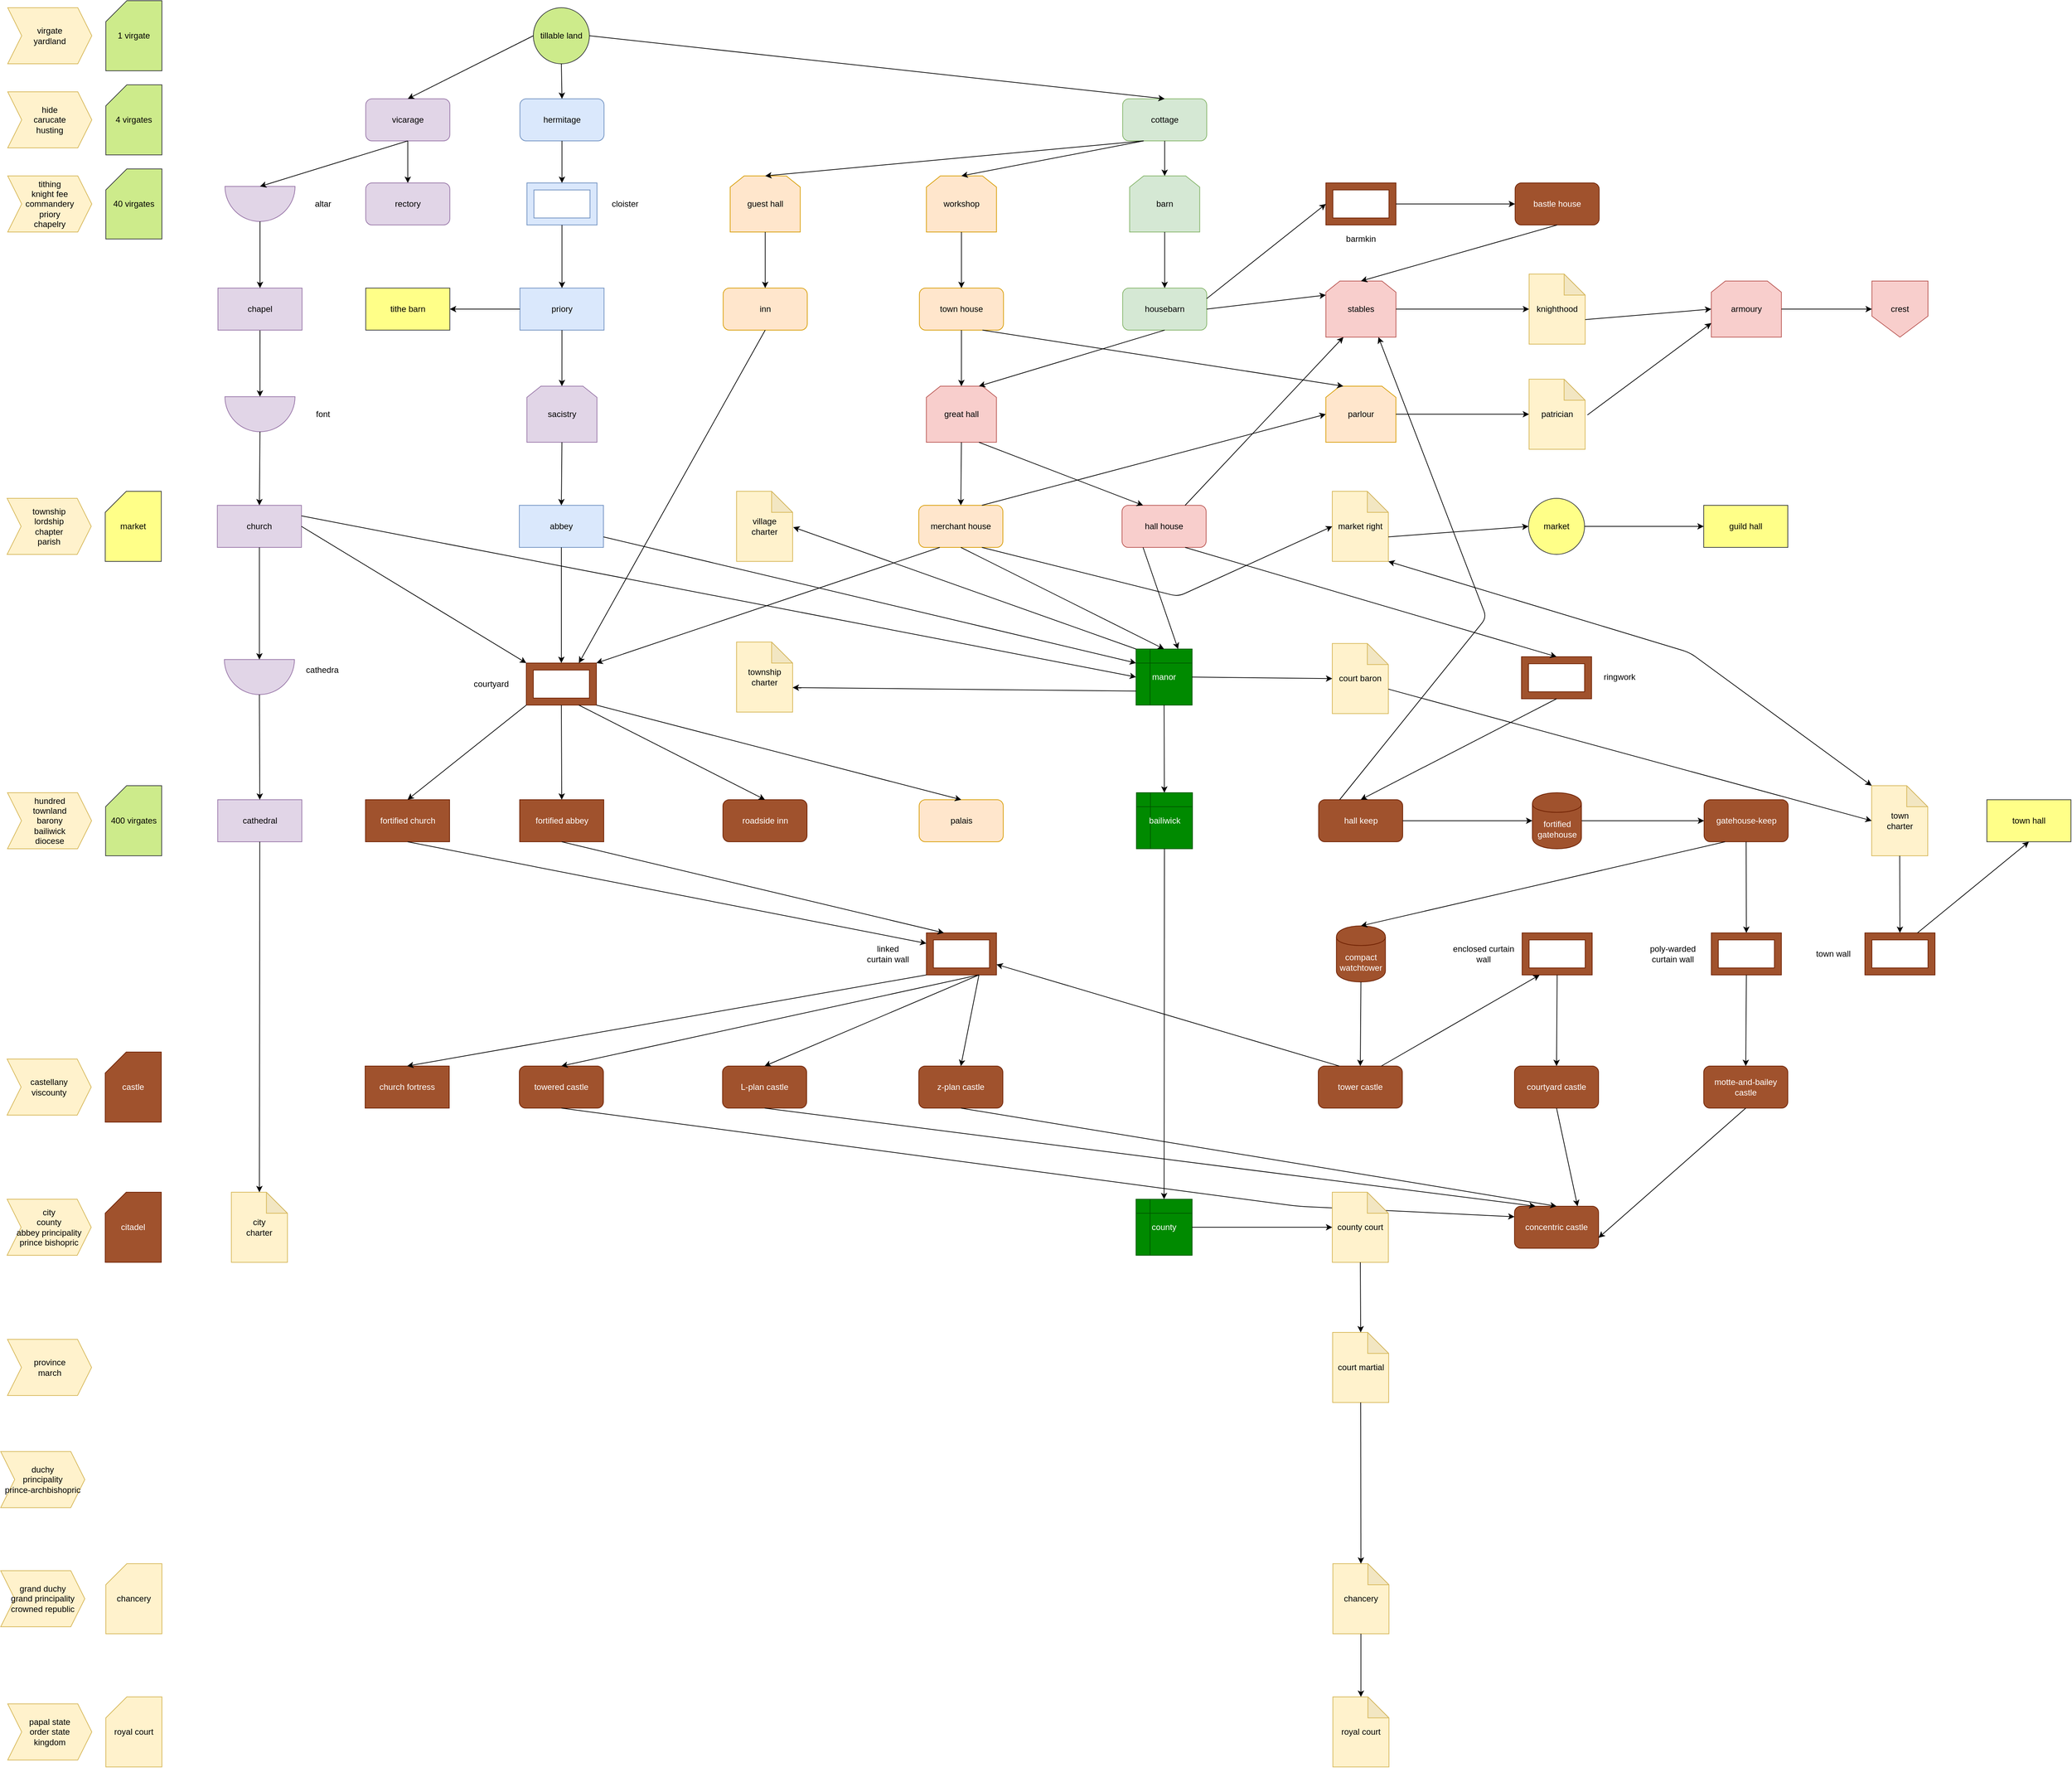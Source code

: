 <mxfile version="12.4.2" type="device" pages="2"><diagram id="8wBfhdY8cNqOBtfYroGP" name="Page-1"><mxGraphModel dx="2031" dy="1099" grid="1" gridSize="10" guides="1" tooltips="1" connect="1" arrows="1" fold="1" page="1" pageScale="1" pageWidth="827" pageHeight="1169" math="0" shadow="0"><root><mxCell id="0"/><mxCell id="1" parent="0"/><mxCell id="JUCsQIMUGSOfWdwXgygP-1" value="&lt;div&gt;hide&lt;/div&gt;&lt;div&gt;carucate&lt;/div&gt;&lt;div&gt;husting&lt;br&gt;&lt;/div&gt;" style="shape=step;perimeter=stepPerimeter;whiteSpace=wrap;html=1;fixedSize=1;fillColor=#fff2cc;strokeColor=#d6b656;" vertex="1" parent="1"><mxGeometry x="10" y="130.0" width="120" height="80" as="geometry"/></mxCell><mxCell id="JUCsQIMUGSOfWdwXgygP-2" value="&lt;div&gt;township&lt;/div&gt;&lt;div&gt;lordship&lt;/div&gt;&lt;div&gt;chapter&lt;/div&gt;&lt;div&gt;parish&lt;br&gt;&lt;/div&gt;" style="shape=step;perimeter=stepPerimeter;whiteSpace=wrap;html=1;fixedSize=1;fillColor=#fff2cc;strokeColor=#d6b656;" vertex="1" parent="1"><mxGeometry x="9.14" y="710" width="120" height="80" as="geometry"/></mxCell><mxCell id="JUCsQIMUGSOfWdwXgygP-3" value="&lt;div&gt;hundred&lt;/div&gt;&lt;div&gt;townland&lt;/div&gt;&lt;div&gt;barony&lt;/div&gt;&lt;div&gt;bailiwick&lt;/div&gt;&lt;div&gt;diocese&lt;/div&gt;" style="shape=step;perimeter=stepPerimeter;whiteSpace=wrap;html=1;fixedSize=1;fillColor=#fff2cc;strokeColor=#d6b656;" vertex="1" parent="1"><mxGeometry x="9.67" y="1130" width="120" height="80" as="geometry"/></mxCell><mxCell id="JUCsQIMUGSOfWdwXgygP-4" value="&lt;div&gt;castellany&lt;/div&gt;&lt;div&gt;viscounty&lt;br&gt;&lt;/div&gt;" style="shape=step;perimeter=stepPerimeter;whiteSpace=wrap;html=1;fixedSize=1;fillColor=#fff2cc;strokeColor=#d6b656;" vertex="1" parent="1"><mxGeometry x="9.14" y="1510" width="120" height="80" as="geometry"/></mxCell><mxCell id="JUCsQIMUGSOfWdwXgygP-5" value="&lt;div&gt;city&lt;/div&gt;&lt;div&gt;county&lt;/div&gt;&lt;div&gt;abbey principality&lt;/div&gt;&lt;div&gt;prince bishopric&lt;br&gt;&lt;/div&gt;" style="shape=step;perimeter=stepPerimeter;whiteSpace=wrap;html=1;fixedSize=1;fillColor=#fff2cc;strokeColor=#d6b656;" vertex="1" parent="1"><mxGeometry x="9.14" y="1710" width="120" height="80" as="geometry"/></mxCell><mxCell id="JUCsQIMUGSOfWdwXgygP-6" value="400 virgates" style="shape=card;whiteSpace=wrap;html=1;fillColor=#cdeb8b;strokeColor=#36393d;" vertex="1" parent="1"><mxGeometry x="149.67" y="1120.0" width="80" height="100" as="geometry"/></mxCell><mxCell id="JUCsQIMUGSOfWdwXgygP-7" value="4 virgates" style="shape=card;whiteSpace=wrap;html=1;fillColor=#cdeb8b;strokeColor=#36393d;" vertex="1" parent="1"><mxGeometry x="150" y="120" width="80" height="100" as="geometry"/></mxCell><mxCell id="JUCsQIMUGSOfWdwXgygP-8" value="1 virgate" style="shape=card;whiteSpace=wrap;html=1;fillColor=#cdeb8b;strokeColor=#36393d;" vertex="1" parent="1"><mxGeometry x="150" width="80" height="100" as="geometry"/></mxCell><mxCell id="JUCsQIMUGSOfWdwXgygP-9" value="40 virgates" style="shape=card;whiteSpace=wrap;html=1;fillColor=#cdeb8b;strokeColor=#36393d;" vertex="1" parent="1"><mxGeometry x="150" y="240.0" width="80" height="100" as="geometry"/></mxCell><mxCell id="JUCsQIMUGSOfWdwXgygP-10" value="&lt;div&gt;virgate&lt;/div&gt;&lt;div&gt;yardland&lt;br&gt;&lt;/div&gt;" style="shape=step;perimeter=stepPerimeter;whiteSpace=wrap;html=1;fixedSize=1;fillColor=#fff2cc;strokeColor=#d6b656;" vertex="1" parent="1"><mxGeometry x="10" y="10.0" width="120" height="80" as="geometry"/></mxCell><mxCell id="JUCsQIMUGSOfWdwXgygP-11" value="castle" style="shape=card;whiteSpace=wrap;html=1;fillColor=#a0522d;strokeColor=#6D1F00;fontColor=#ffffff;" vertex="1" parent="1"><mxGeometry x="149.14" y="1500" width="80" height="100" as="geometry"/></mxCell><mxCell id="JUCsQIMUGSOfWdwXgygP-12" value="&lt;div&gt;province&lt;/div&gt;&lt;div&gt;march&lt;br&gt;&lt;/div&gt;" style="shape=step;perimeter=stepPerimeter;whiteSpace=wrap;html=1;fixedSize=1;fillColor=#fff2cc;strokeColor=#d6b656;" vertex="1" parent="1"><mxGeometry x="9.67" y="1910.0" width="120" height="80" as="geometry"/></mxCell><mxCell id="JUCsQIMUGSOfWdwXgygP-13" value="&lt;div&gt;duchy&lt;/div&gt;&lt;div&gt;principality&lt;/div&gt;&lt;div&gt;prince-archbishopric&lt;br&gt;&lt;/div&gt;" style="shape=step;perimeter=stepPerimeter;whiteSpace=wrap;html=1;fixedSize=1;fillColor=#fff2cc;strokeColor=#d6b656;" vertex="1" parent="1"><mxGeometry y="2070.0" width="120" height="80" as="geometry"/></mxCell><mxCell id="JUCsQIMUGSOfWdwXgygP-14" value="&lt;div&gt;grand duchy&lt;/div&gt;&lt;div&gt;grand principality&lt;/div&gt;&lt;div&gt;crowned republic&lt;br&gt;&lt;/div&gt;" style="shape=step;perimeter=stepPerimeter;whiteSpace=wrap;html=1;fixedSize=1;fillColor=#fff2cc;strokeColor=#d6b656;" vertex="1" parent="1"><mxGeometry y="2240.0" width="120" height="80" as="geometry"/></mxCell><mxCell id="JUCsQIMUGSOfWdwXgygP-15" value="&lt;div&gt;papal state&lt;/div&gt;&lt;div&gt;order state&lt;/div&gt;&lt;div&gt;kingdom&lt;br&gt;&lt;/div&gt;" style="shape=step;perimeter=stepPerimeter;whiteSpace=wrap;html=1;fixedSize=1;fillColor=#fff2cc;strokeColor=#d6b656;" vertex="1" parent="1"><mxGeometry x="10.0" y="2430" width="120" height="80" as="geometry"/></mxCell><mxCell id="JUCsQIMUGSOfWdwXgygP-16" value="market" style="shape=card;whiteSpace=wrap;html=1;fillColor=#ffff88;strokeColor=#36393d;" vertex="1" parent="1"><mxGeometry x="149.14" y="700.0" width="80" height="100" as="geometry"/></mxCell><mxCell id="JUCsQIMUGSOfWdwXgygP-17" value="tillable land" style="ellipse;whiteSpace=wrap;html=1;aspect=fixed;fillColor=#cdeb8b;strokeColor=#36393d;" vertex="1" parent="1"><mxGeometry x="760" y="10" width="80" height="80" as="geometry"/></mxCell><mxCell id="JUCsQIMUGSOfWdwXgygP-18" value="cottage" style="rounded=1;whiteSpace=wrap;html=1;fillColor=#d5e8d4;strokeColor=#82b366;" vertex="1" parent="1"><mxGeometry x="1600.86" y="140" width="120" height="60" as="geometry"/></mxCell><mxCell id="JUCsQIMUGSOfWdwXgygP-19" value="hermitage" style="rounded=1;whiteSpace=wrap;html=1;fillColor=#dae8fc;strokeColor=#6c8ebf;" vertex="1" parent="1"><mxGeometry x="740.86" y="140.0" width="120" height="60" as="geometry"/></mxCell><mxCell id="JUCsQIMUGSOfWdwXgygP-20" value="vicarage" style="rounded=1;whiteSpace=wrap;html=1;fillColor=#e1d5e7;strokeColor=#9673a6;" vertex="1" parent="1"><mxGeometry x="520.86" y="140" width="120" height="60" as="geometry"/></mxCell><mxCell id="JUCsQIMUGSOfWdwXgygP-21" value="" style="endArrow=classic;html=1;exitX=0.5;exitY=1;exitDx=0;exitDy=0;entryX=0.5;entryY=0;entryDx=0;entryDy=0;" edge="1" parent="1" source="JUCsQIMUGSOfWdwXgygP-17" target="JUCsQIMUGSOfWdwXgygP-19"><mxGeometry width="50" height="50" relative="1" as="geometry"><mxPoint x="800.86" y="90" as="sourcePoint"/><mxPoint x="970.86" y="168" as="targetPoint"/></mxGeometry></mxCell><mxCell id="JUCsQIMUGSOfWdwXgygP-22" value="" style="endArrow=classic;html=1;exitX=0.5;exitY=1;exitDx=0;exitDy=0;entryX=0.5;entryY=0;entryDx=0;entryDy=0;entryPerimeter=0;" edge="1" parent="1" source="JUCsQIMUGSOfWdwXgygP-50" target="JUCsQIMUGSOfWdwXgygP-52"><mxGeometry width="50" height="50" relative="1" as="geometry"><mxPoint x="190" y="550" as="sourcePoint"/><mxPoint x="180" y="648" as="targetPoint"/></mxGeometry></mxCell><mxCell id="JUCsQIMUGSOfWdwXgygP-23" value="barn" style="shape=loopLimit;whiteSpace=wrap;html=1;fillColor=#d5e8d4;strokeColor=#82b366;" vertex="1" parent="1"><mxGeometry x="1610.86" y="250" width="100" height="80" as="geometry"/></mxCell><mxCell id="JUCsQIMUGSOfWdwXgygP-24" value="workshop" style="shape=loopLimit;whiteSpace=wrap;html=1;fillColor=#ffe6cc;strokeColor=#d79b00;" vertex="1" parent="1"><mxGeometry x="1320.86" y="250" width="100" height="80" as="geometry"/></mxCell><mxCell id="JUCsQIMUGSOfWdwXgygP-25" value="guest hall" style="shape=loopLimit;whiteSpace=wrap;html=1;fillColor=#ffe6cc;strokeColor=#d79b00;" vertex="1" parent="1"><mxGeometry x="1040.86" y="250" width="100" height="80" as="geometry"/></mxCell><mxCell id="JUCsQIMUGSOfWdwXgygP-26" value="" style="endArrow=classic;html=1;exitX=0.5;exitY=1;exitDx=0;exitDy=0;entryX=0.5;entryY=0;entryDx=0;entryDy=0;" edge="1" parent="1" source="JUCsQIMUGSOfWdwXgygP-18" target="JUCsQIMUGSOfWdwXgygP-23"><mxGeometry width="50" height="50" relative="1" as="geometry"><mxPoint x="1480.86" y="340" as="sourcePoint"/><mxPoint x="1320.86" y="500" as="targetPoint"/></mxGeometry></mxCell><mxCell id="JUCsQIMUGSOfWdwXgygP-27" value="" style="endArrow=classic;html=1;exitX=0.25;exitY=1;exitDx=0;exitDy=0;entryX=0.5;entryY=0;entryDx=0;entryDy=0;" edge="1" parent="1" source="JUCsQIMUGSOfWdwXgygP-18" target="JUCsQIMUGSOfWdwXgygP-24"><mxGeometry width="50" height="50" relative="1" as="geometry"><mxPoint x="1390.86" y="190" as="sourcePoint"/><mxPoint x="1390.86" y="290.0" as="targetPoint"/></mxGeometry></mxCell><mxCell id="JUCsQIMUGSOfWdwXgygP-28" value="" style="endArrow=classic;html=1;entryX=0.5;entryY=0;entryDx=0;entryDy=0;exitX=1;exitY=0.5;exitDx=0;exitDy=0;" edge="1" parent="1" source="JUCsQIMUGSOfWdwXgygP-17" target="JUCsQIMUGSOfWdwXgygP-18"><mxGeometry width="50" height="50" relative="1" as="geometry"><mxPoint x="860" y="60" as="sourcePoint"/><mxPoint x="1570.86" y="140.0" as="targetPoint"/></mxGeometry></mxCell><mxCell id="JUCsQIMUGSOfWdwXgygP-29" value="" style="endArrow=classic;html=1;entryX=0.5;entryY=0;entryDx=0;entryDy=0;exitX=0;exitY=0.5;exitDx=0;exitDy=0;" edge="1" parent="1" source="JUCsQIMUGSOfWdwXgygP-17" target="JUCsQIMUGSOfWdwXgygP-20"><mxGeometry width="50" height="50" relative="1" as="geometry"><mxPoint x="810" y="60" as="sourcePoint"/><mxPoint x="540.86" y="108" as="targetPoint"/></mxGeometry></mxCell><mxCell id="JUCsQIMUGSOfWdwXgygP-30" value="" style="endArrow=classic;html=1;exitX=0.25;exitY=1;exitDx=0;exitDy=0;entryX=0.5;entryY=0;entryDx=0;entryDy=0;" edge="1" parent="1" source="JUCsQIMUGSOfWdwXgygP-18" target="JUCsQIMUGSOfWdwXgygP-25"><mxGeometry width="50" height="50" relative="1" as="geometry"><mxPoint x="1560.86" y="220" as="sourcePoint"/><mxPoint x="1240.86" y="298" as="targetPoint"/></mxGeometry></mxCell><mxCell id="JUCsQIMUGSOfWdwXgygP-31" value="inn" style="rounded=1;whiteSpace=wrap;html=1;fillColor=#ffe6cc;strokeColor=#d79b00;" vertex="1" parent="1"><mxGeometry x="1030.86" y="410" width="120" height="60" as="geometry"/></mxCell><mxCell id="JUCsQIMUGSOfWdwXgygP-32" value="town house" style="rounded=1;whiteSpace=wrap;html=1;fillColor=#ffe6cc;strokeColor=#d79b00;" vertex="1" parent="1"><mxGeometry x="1310.86" y="410" width="120" height="60" as="geometry"/></mxCell><mxCell id="JUCsQIMUGSOfWdwXgygP-33" value="housebarn" style="rounded=1;whiteSpace=wrap;html=1;fillColor=#d5e8d4;strokeColor=#82b366;" vertex="1" parent="1"><mxGeometry x="1600.86" y="410" width="120" height="60" as="geometry"/></mxCell><mxCell id="JUCsQIMUGSOfWdwXgygP-34" value="" style="endArrow=classic;html=1;exitX=0.5;exitY=1;exitDx=0;exitDy=0;" edge="1" parent="1" source="JUCsQIMUGSOfWdwXgygP-25" target="JUCsQIMUGSOfWdwXgygP-31"><mxGeometry width="50" height="50" relative="1" as="geometry"><mxPoint x="880.86" y="370" as="sourcePoint"/><mxPoint x="870.86" y="468" as="targetPoint"/></mxGeometry></mxCell><mxCell id="JUCsQIMUGSOfWdwXgygP-35" value="" style="endArrow=classic;html=1;exitX=0.5;exitY=1;exitDx=0;exitDy=0;entryX=0.5;entryY=0;entryDx=0;entryDy=0;" edge="1" parent="1" source="JUCsQIMUGSOfWdwXgygP-24" target="JUCsQIMUGSOfWdwXgygP-32"><mxGeometry width="50" height="50" relative="1" as="geometry"><mxPoint x="1420.86" y="390" as="sourcePoint"/><mxPoint x="1410.86" y="488" as="targetPoint"/></mxGeometry></mxCell><mxCell id="JUCsQIMUGSOfWdwXgygP-36" value="" style="endArrow=classic;html=1;exitX=0.5;exitY=1;exitDx=0;exitDy=0;entryX=0.5;entryY=0;entryDx=0;entryDy=0;" edge="1" parent="1" source="JUCsQIMUGSOfWdwXgygP-23" target="JUCsQIMUGSOfWdwXgygP-33"><mxGeometry width="50" height="50" relative="1" as="geometry"><mxPoint x="1560.86" y="370" as="sourcePoint"/><mxPoint x="1550.86" y="468" as="targetPoint"/></mxGeometry></mxCell><mxCell id="JUCsQIMUGSOfWdwXgygP-37" value="" style="verticalLabelPosition=bottom;verticalAlign=top;html=1;shape=mxgraph.basic.frame;dx=10;fillColor=#dae8fc;strokeColor=#6c8ebf;" vertex="1" parent="1"><mxGeometry x="750.86" y="260" width="100" height="60" as="geometry"/></mxCell><mxCell id="JUCsQIMUGSOfWdwXgygP-38" value="" style="endArrow=classic;html=1;exitX=0.5;exitY=1;exitDx=0;exitDy=0;entryX=0.5;entryY=0;entryDx=0;entryDy=0;entryPerimeter=0;" edge="1" parent="1" source="JUCsQIMUGSOfWdwXgygP-19" target="JUCsQIMUGSOfWdwXgygP-37"><mxGeometry width="50" height="50" relative="1" as="geometry"><mxPoint x="710.86" y="628.333" as="sourcePoint"/><mxPoint x="820.86" y="476.667" as="targetPoint"/></mxGeometry></mxCell><mxCell id="JUCsQIMUGSOfWdwXgygP-39" value="priory" style="rounded=0;whiteSpace=wrap;html=1;fillColor=#dae8fc;strokeColor=#6c8ebf;" vertex="1" parent="1"><mxGeometry x="740.86" y="410" width="120" height="60" as="geometry"/></mxCell><mxCell id="JUCsQIMUGSOfWdwXgygP-40" value="" style="endArrow=classic;html=1;exitX=0.5;exitY=1;exitDx=0;exitDy=0;entryX=0.5;entryY=0;entryDx=0;entryDy=0;" edge="1" parent="1" source="JUCsQIMUGSOfWdwXgygP-20" target="JUCsQIMUGSOfWdwXgygP-45"><mxGeometry width="50" height="50" relative="1" as="geometry"><mxPoint x="530.86" y="600" as="sourcePoint"/><mxPoint x="650.86" y="270" as="targetPoint"/></mxGeometry></mxCell><mxCell id="JUCsQIMUGSOfWdwXgygP-41" value="sacistry" style="shape=loopLimit;whiteSpace=wrap;html=1;fillColor=#e1d5e7;strokeColor=#9673a6;" vertex="1" parent="1"><mxGeometry x="750.8" y="550" width="100" height="80" as="geometry"/></mxCell><mxCell id="JUCsQIMUGSOfWdwXgygP-42" value="" style="endArrow=classic;html=1;exitX=0.5;exitY=1;exitDx=0;exitDy=0;entryX=0.5;entryY=0;entryDx=0;entryDy=0;" edge="1" parent="1" source="JUCsQIMUGSOfWdwXgygP-39" target="JUCsQIMUGSOfWdwXgygP-41"><mxGeometry width="50" height="50" relative="1" as="geometry"><mxPoint x="460.86" y="730" as="sourcePoint"/><mxPoint x="930.86" y="990" as="targetPoint"/></mxGeometry></mxCell><mxCell id="JUCsQIMUGSOfWdwXgygP-43" value="" style="endArrow=classic;html=1;exitX=0.5;exitY=1;exitDx=0;exitDy=0;exitPerimeter=0;entryX=0.5;entryY=0;entryDx=0;entryDy=0;" edge="1" parent="1" source="JUCsQIMUGSOfWdwXgygP-37" target="JUCsQIMUGSOfWdwXgygP-39"><mxGeometry width="50" height="50" relative="1" as="geometry"><mxPoint x="610.86" y="330" as="sourcePoint"/><mxPoint x="600.86" y="428" as="targetPoint"/></mxGeometry></mxCell><mxCell id="JUCsQIMUGSOfWdwXgygP-44" value="cloister" style="text;html=1;strokeColor=none;fillColor=none;align=center;verticalAlign=middle;whiteSpace=wrap;rounded=0;" vertex="1" parent="1"><mxGeometry x="870.86" y="280" width="40" height="20" as="geometry"/></mxCell><mxCell id="JUCsQIMUGSOfWdwXgygP-45" value="rectory" style="rounded=1;whiteSpace=wrap;html=1;fillColor=#e1d5e7;strokeColor=#9673a6;" vertex="1" parent="1"><mxGeometry x="520.86" y="260" width="120" height="60" as="geometry"/></mxCell><mxCell id="JUCsQIMUGSOfWdwXgygP-46" value="&lt;div&gt;tithing&lt;/div&gt;&lt;div&gt;knight fee&lt;/div&gt;&lt;div&gt;commandery&lt;/div&gt;&lt;div&gt;priory&lt;/div&gt;&lt;div&gt;chapelry&lt;br&gt;&lt;/div&gt;" style="shape=step;perimeter=stepPerimeter;whiteSpace=wrap;html=1;fixedSize=1;fillColor=#fff2cc;strokeColor=#d6b656;" vertex="1" parent="1"><mxGeometry x="10" y="250" width="120" height="80" as="geometry"/></mxCell><mxCell id="JUCsQIMUGSOfWdwXgygP-47" value="" style="verticalLabelPosition=bottom;verticalAlign=top;html=1;shape=mxgraph.basic.half_circle;fillColor=#e1d5e7;strokeColor=#9673a6;" vertex="1" parent="1"><mxGeometry x="320" y="265" width="100" height="50" as="geometry"/></mxCell><mxCell id="JUCsQIMUGSOfWdwXgygP-48" value="altar" style="text;html=1;strokeColor=none;fillColor=none;align=center;verticalAlign=middle;whiteSpace=wrap;rounded=0;" vertex="1" parent="1"><mxGeometry x="440" y="280" width="40" height="20" as="geometry"/></mxCell><mxCell id="JUCsQIMUGSOfWdwXgygP-49" value="" style="endArrow=classic;html=1;exitX=0.5;exitY=1;exitDx=0;exitDy=0;entryX=0.5;entryY=0;entryDx=0;entryDy=0;entryPerimeter=0;" edge="1" parent="1" source="JUCsQIMUGSOfWdwXgygP-20" target="JUCsQIMUGSOfWdwXgygP-47"><mxGeometry width="50" height="50" relative="1" as="geometry"><mxPoint x="-70" y="930" as="sourcePoint"/><mxPoint x="540" y="480" as="targetPoint"/></mxGeometry></mxCell><mxCell id="JUCsQIMUGSOfWdwXgygP-50" value="chapel" style="rounded=0;whiteSpace=wrap;html=1;fillColor=#e1d5e7;strokeColor=#9673a6;" vertex="1" parent="1"><mxGeometry x="310" y="410" width="120" height="60" as="geometry"/></mxCell><mxCell id="JUCsQIMUGSOfWdwXgygP-51" value="" style="endArrow=classic;html=1;entryX=0.5;entryY=0;entryDx=0;entryDy=0;exitX=0.5;exitY=1;exitDx=0;exitDy=0;exitPerimeter=0;" edge="1" parent="1" source="JUCsQIMUGSOfWdwXgygP-47" target="JUCsQIMUGSOfWdwXgygP-50"><mxGeometry width="50" height="50" relative="1" as="geometry"><mxPoint x="-70" y="880" as="sourcePoint"/><mxPoint x="-20" y="830" as="targetPoint"/></mxGeometry></mxCell><mxCell id="JUCsQIMUGSOfWdwXgygP-52" value="" style="verticalLabelPosition=bottom;verticalAlign=top;html=1;shape=mxgraph.basic.half_circle;fillColor=#e1d5e7;strokeColor=#9673a6;" vertex="1" parent="1"><mxGeometry x="319.94" y="565" width="100" height="50" as="geometry"/></mxCell><mxCell id="JUCsQIMUGSOfWdwXgygP-53" value="font" style="text;html=1;strokeColor=none;fillColor=none;align=center;verticalAlign=middle;whiteSpace=wrap;rounded=0;" vertex="1" parent="1"><mxGeometry x="439.94" y="580" width="40" height="20" as="geometry"/></mxCell><mxCell id="JUCsQIMUGSOfWdwXgygP-54" value="church" style="rounded=0;whiteSpace=wrap;html=1;fillColor=#e1d5e7;strokeColor=#9673a6;" vertex="1" parent="1"><mxGeometry x="309.14" y="720" width="120" height="60" as="geometry"/></mxCell><mxCell id="JUCsQIMUGSOfWdwXgygP-55" value="" style="endArrow=classic;html=1;entryX=0.5;entryY=0;entryDx=0;entryDy=0;exitX=0.5;exitY=1;exitDx=0;exitDy=0;exitPerimeter=0;" edge="1" parent="1" source="JUCsQIMUGSOfWdwXgygP-52" target="JUCsQIMUGSOfWdwXgygP-54"><mxGeometry width="50" height="50" relative="1" as="geometry"><mxPoint x="-70.06" y="950" as="sourcePoint"/><mxPoint x="-20.06" y="900" as="targetPoint"/></mxGeometry></mxCell><mxCell id="JUCsQIMUGSOfWdwXgygP-56" value="" style="verticalLabelPosition=bottom;verticalAlign=top;html=1;shape=mxgraph.basic.half_circle;fillColor=#e1d5e7;strokeColor=#9673a6;" vertex="1" parent="1"><mxGeometry x="319.14" y="940" width="100" height="50" as="geometry"/></mxCell><mxCell id="JUCsQIMUGSOfWdwXgygP-57" value="cathedra" style="text;html=1;strokeColor=none;fillColor=none;align=center;verticalAlign=middle;whiteSpace=wrap;rounded=0;" vertex="1" parent="1"><mxGeometry x="439.14" y="945" width="40" height="20" as="geometry"/></mxCell><mxCell id="JUCsQIMUGSOfWdwXgygP-58" value="" style="endArrow=classic;html=1;entryX=0.5;entryY=0;entryDx=0;entryDy=0;entryPerimeter=0;exitX=0.5;exitY=1;exitDx=0;exitDy=0;" edge="1" parent="1" source="JUCsQIMUGSOfWdwXgygP-54" target="JUCsQIMUGSOfWdwXgygP-56"><mxGeometry width="50" height="50" relative="1" as="geometry"><mxPoint x="-70.86" y="1060" as="sourcePoint"/><mxPoint x="-20.86" y="1010" as="targetPoint"/></mxGeometry></mxCell><mxCell id="JUCsQIMUGSOfWdwXgygP-59" value="cathedral" style="rounded=0;whiteSpace=wrap;html=1;fillColor=#e1d5e7;strokeColor=#9673a6;" vertex="1" parent="1"><mxGeometry x="309.67" y="1140" width="120" height="60" as="geometry"/></mxCell><mxCell id="JUCsQIMUGSOfWdwXgygP-60" value="" style="endArrow=classic;html=1;entryX=0.5;entryY=0;entryDx=0;entryDy=0;exitX=0.5;exitY=1;exitDx=0;exitDy=0;exitPerimeter=0;" edge="1" parent="1" source="JUCsQIMUGSOfWdwXgygP-56" target="JUCsQIMUGSOfWdwXgygP-59"><mxGeometry width="50" height="50" relative="1" as="geometry"><mxPoint x="-70.86" y="1320" as="sourcePoint"/><mxPoint x="-20.86" y="1270" as="targetPoint"/></mxGeometry></mxCell><mxCell id="JUCsQIMUGSOfWdwXgygP-61" value="abbey" style="rounded=0;whiteSpace=wrap;html=1;fillColor=#dae8fc;strokeColor=#6c8ebf;" vertex="1" parent="1"><mxGeometry x="740" y="720" width="120" height="60" as="geometry"/></mxCell><mxCell id="JUCsQIMUGSOfWdwXgygP-62" value="" style="endArrow=classic;html=1;exitX=0.5;exitY=1;exitDx=0;exitDy=0;entryX=0.5;entryY=0;entryDx=0;entryDy=0;" edge="1" parent="1" source="JUCsQIMUGSOfWdwXgygP-41" target="JUCsQIMUGSOfWdwXgygP-61"><mxGeometry width="50" height="50" relative="1" as="geometry"><mxPoint x="430.8" y="590" as="sourcePoint"/><mxPoint x="430.8" y="780" as="targetPoint"/></mxGeometry></mxCell><mxCell id="JUCsQIMUGSOfWdwXgygP-63" value="" style="verticalLabelPosition=bottom;verticalAlign=top;html=1;shape=mxgraph.basic.frame;dx=10;fillColor=#a0522d;strokeColor=#6D1F00;fontColor=#ffffff;" vertex="1" parent="1"><mxGeometry x="750" y="945" width="100" height="60" as="geometry"/></mxCell><mxCell id="JUCsQIMUGSOfWdwXgygP-64" value="" style="endArrow=classic;html=1;entryX=0.5;entryY=0;entryDx=0;entryDy=0;entryPerimeter=0;exitX=0.5;exitY=1;exitDx=0;exitDy=0;" edge="1" parent="1" source="JUCsQIMUGSOfWdwXgygP-61" target="JUCsQIMUGSOfWdwXgygP-63"><mxGeometry width="50" height="50" relative="1" as="geometry"><mxPoint x="-430" y="1320" as="sourcePoint"/><mxPoint x="-380" y="1270" as="targetPoint"/></mxGeometry></mxCell><mxCell id="JUCsQIMUGSOfWdwXgygP-65" value="fortified abbey" style="rounded=0;whiteSpace=wrap;html=1;fillColor=#a0522d;strokeColor=#6D1F00;fontColor=#ffffff;" vertex="1" parent="1"><mxGeometry x="740.53" y="1140" width="120" height="60" as="geometry"/></mxCell><mxCell id="JUCsQIMUGSOfWdwXgygP-66" value="fortified church" style="rounded=0;whiteSpace=wrap;html=1;fillColor=#a0522d;strokeColor=#6D1F00;fontColor=#ffffff;" vertex="1" parent="1"><mxGeometry x="520.53" y="1140" width="120" height="60" as="geometry"/></mxCell><mxCell id="JUCsQIMUGSOfWdwXgygP-67" value="" style="endArrow=classic;html=1;entryX=0;entryY=0;entryDx=0;entryDy=0;entryPerimeter=0;exitX=1;exitY=0.5;exitDx=0;exitDy=0;" edge="1" parent="1" source="JUCsQIMUGSOfWdwXgygP-54" target="JUCsQIMUGSOfWdwXgygP-63"><mxGeometry width="50" height="50" relative="1" as="geometry"><mxPoint x="-80.86" y="1320" as="sourcePoint"/><mxPoint x="-30.86" y="1270" as="targetPoint"/></mxGeometry></mxCell><mxCell id="JUCsQIMUGSOfWdwXgygP-68" value="" style="endArrow=classic;html=1;exitX=0;exitY=1;exitDx=0;exitDy=0;exitPerimeter=0;entryX=0.5;entryY=0;entryDx=0;entryDy=0;" edge="1" parent="1" source="JUCsQIMUGSOfWdwXgygP-63" target="JUCsQIMUGSOfWdwXgygP-66"><mxGeometry width="50" height="50" relative="1" as="geometry"><mxPoint x="-190" y="1320" as="sourcePoint"/><mxPoint x="-140" y="1270" as="targetPoint"/></mxGeometry></mxCell><mxCell id="JUCsQIMUGSOfWdwXgygP-69" value="" style="endArrow=classic;html=1;entryX=0.5;entryY=0;entryDx=0;entryDy=0;exitX=0.5;exitY=1;exitDx=0;exitDy=0;exitPerimeter=0;" edge="1" parent="1" source="JUCsQIMUGSOfWdwXgygP-63" target="JUCsQIMUGSOfWdwXgygP-65"><mxGeometry width="50" height="50" relative="1" as="geometry"><mxPoint x="-270" y="1320" as="sourcePoint"/><mxPoint x="-220" y="1270" as="targetPoint"/></mxGeometry></mxCell><mxCell id="JUCsQIMUGSOfWdwXgygP-70" value="courtyard" style="text;html=1;strokeColor=none;fillColor=none;align=center;verticalAlign=middle;whiteSpace=wrap;rounded=0;" vertex="1" parent="1"><mxGeometry x="680" y="965" width="40" height="20" as="geometry"/></mxCell><mxCell id="JUCsQIMUGSOfWdwXgygP-71" value="roadside inn" style="rounded=1;whiteSpace=wrap;html=1;fillColor=#a0522d;strokeColor=#6D1F00;fontColor=#ffffff;" vertex="1" parent="1"><mxGeometry x="1030.53" y="1140" width="120" height="60" as="geometry"/></mxCell><mxCell id="JUCsQIMUGSOfWdwXgygP-72" value="" style="endArrow=classic;html=1;exitX=0.5;exitY=1;exitDx=0;exitDy=0;entryX=0;entryY=0;entryDx=75;entryDy=0;entryPerimeter=0;" edge="1" parent="1" source="JUCsQIMUGSOfWdwXgygP-31" target="JUCsQIMUGSOfWdwXgygP-63"><mxGeometry width="50" height="50" relative="1" as="geometry"><mxPoint x="430.86" y="1570" as="sourcePoint"/><mxPoint x="480.86" y="1520" as="targetPoint"/></mxGeometry></mxCell><mxCell id="JUCsQIMUGSOfWdwXgygP-73" value="" style="endArrow=classic;html=1;entryX=0.5;entryY=0;entryDx=0;entryDy=0;exitX=0;exitY=0;exitDx=75;exitDy=60;exitPerimeter=0;" edge="1" parent="1" source="JUCsQIMUGSOfWdwXgygP-63" target="JUCsQIMUGSOfWdwXgygP-71"><mxGeometry width="50" height="50" relative="1" as="geometry"><mxPoint x="430" y="1320" as="sourcePoint"/><mxPoint x="480" y="1270" as="targetPoint"/></mxGeometry></mxCell><mxCell id="JUCsQIMUGSOfWdwXgygP-74" value="" style="verticalLabelPosition=bottom;verticalAlign=top;html=1;shape=mxgraph.basic.frame;dx=10;fillColor=#a0522d;strokeColor=#6D1F00;fontColor=#ffffff;" vertex="1" parent="1"><mxGeometry x="1320.86" y="1330" width="100" height="60" as="geometry"/></mxCell><mxCell id="JUCsQIMUGSOfWdwXgygP-75" value="linked curtain wall" style="text;html=1;strokeColor=none;fillColor=none;align=center;verticalAlign=middle;whiteSpace=wrap;rounded=0;" vertex="1" parent="1"><mxGeometry x="1230.86" y="1350" width="70" height="20" as="geometry"/></mxCell><mxCell id="JUCsQIMUGSOfWdwXgygP-76" value="" style="endArrow=classic;html=1;entryX=0;entryY=0;entryDx=0;entryDy=15.0;entryPerimeter=0;exitX=0.5;exitY=1;exitDx=0;exitDy=0;" edge="1" parent="1" source="JUCsQIMUGSOfWdwXgygP-66" target="JUCsQIMUGSOfWdwXgygP-74"><mxGeometry width="50" height="50" relative="1" as="geometry"><mxPoint x="50.53" y="1530" as="sourcePoint"/><mxPoint x="100.53" y="1480" as="targetPoint"/></mxGeometry></mxCell><mxCell id="JUCsQIMUGSOfWdwXgygP-77" value="church fortress" style="rounded=0;whiteSpace=wrap;html=1;fillColor=#a0522d;strokeColor=#6D1F00;fontColor=#ffffff;" vertex="1" parent="1"><mxGeometry x="520" y="1520" width="120" height="60" as="geometry"/></mxCell><mxCell id="JUCsQIMUGSOfWdwXgygP-78" value="" style="endArrow=classic;html=1;entryX=0.5;entryY=0;entryDx=0;entryDy=0;exitX=0;exitY=1;exitDx=0;exitDy=0;exitPerimeter=0;" edge="1" parent="1" source="JUCsQIMUGSOfWdwXgygP-74" target="JUCsQIMUGSOfWdwXgygP-77"><mxGeometry width="50" height="50" relative="1" as="geometry"><mxPoint x="50.86" y="1720" as="sourcePoint"/><mxPoint x="100.86" y="1670" as="targetPoint"/></mxGeometry></mxCell><mxCell id="JUCsQIMUGSOfWdwXgygP-79" value="great hall" style="shape=loopLimit;whiteSpace=wrap;html=1;fillColor=#f8cecc;strokeColor=#b85450;" vertex="1" parent="1"><mxGeometry x="1320.8" y="550" width="100" height="80" as="geometry"/></mxCell><mxCell id="JUCsQIMUGSOfWdwXgygP-80" value="" style="endArrow=classic;html=1;exitX=0.5;exitY=1;exitDx=0;exitDy=0;entryX=0.5;entryY=0;entryDx=0;entryDy=0;" edge="1" parent="1" source="JUCsQIMUGSOfWdwXgygP-32" target="JUCsQIMUGSOfWdwXgygP-79"><mxGeometry width="50" height="50" relative="1" as="geometry"><mxPoint x="1190.86" y="580" as="sourcePoint"/><mxPoint x="1190.86" y="730" as="targetPoint"/></mxGeometry></mxCell><mxCell id="JUCsQIMUGSOfWdwXgygP-81" value="merchant house" style="rounded=1;whiteSpace=wrap;html=1;fillColor=#ffe6cc;strokeColor=#d79b00;" vertex="1" parent="1"><mxGeometry x="1310" y="720" width="120" height="60" as="geometry"/></mxCell><mxCell id="JUCsQIMUGSOfWdwXgygP-82" value="" style="endArrow=classic;html=1;exitX=0.5;exitY=1;exitDx=0;exitDy=0;entryX=0.5;entryY=0;entryDx=0;entryDy=0;" edge="1" parent="1" source="JUCsQIMUGSOfWdwXgygP-79" target="JUCsQIMUGSOfWdwXgygP-81"><mxGeometry width="50" height="50" relative="1" as="geometry"><mxPoint x="1140.8" y="530" as="sourcePoint"/><mxPoint x="1140.8" y="720" as="targetPoint"/></mxGeometry></mxCell><mxCell id="JUCsQIMUGSOfWdwXgygP-83" value="" style="endArrow=classic;html=1;exitX=0.25;exitY=1;exitDx=0;exitDy=0;entryX=1;entryY=0;entryDx=0;entryDy=0;entryPerimeter=0;" edge="1" parent="1" source="JUCsQIMUGSOfWdwXgygP-81" target="JUCsQIMUGSOfWdwXgygP-63"><mxGeometry width="50" height="50" relative="1" as="geometry"><mxPoint x="1070" y="740" as="sourcePoint"/><mxPoint x="1070" y="929" as="targetPoint"/></mxGeometry></mxCell><mxCell id="JUCsQIMUGSOfWdwXgygP-84" value="palais" style="rounded=1;whiteSpace=wrap;html=1;fillColor=#ffe6cc;strokeColor=#d79b00;" vertex="1" parent="1"><mxGeometry x="1310.53" y="1140" width="120" height="60" as="geometry"/></mxCell><mxCell id="JUCsQIMUGSOfWdwXgygP-85" value="" style="endArrow=classic;html=1;exitX=1;exitY=1;exitDx=0;exitDy=0;entryX=0.5;entryY=0;entryDx=0;entryDy=0;exitPerimeter=0;" edge="1" parent="1" source="JUCsQIMUGSOfWdwXgygP-63" target="JUCsQIMUGSOfWdwXgygP-84"><mxGeometry width="50" height="50" relative="1" as="geometry"><mxPoint x="1210" y="930" as="sourcePoint"/><mxPoint x="690.0" y="1126.0" as="targetPoint"/></mxGeometry></mxCell><mxCell id="JUCsQIMUGSOfWdwXgygP-86" value="" style="endArrow=classic;html=1;exitX=0.5;exitY=1;exitDx=0;exitDy=0;entryX=0.75;entryY=0;entryDx=0;entryDy=0;" edge="1" parent="1" source="JUCsQIMUGSOfWdwXgygP-33" target="JUCsQIMUGSOfWdwXgygP-79"><mxGeometry width="50" height="50" relative="1" as="geometry"><mxPoint x="1570.86" y="630" as="sourcePoint"/><mxPoint x="1570.86" y="820" as="targetPoint"/></mxGeometry></mxCell><mxCell id="JUCsQIMUGSOfWdwXgygP-87" value="hall house" style="rounded=1;whiteSpace=wrap;html=1;fillColor=#f8cecc;strokeColor=#b85450;" vertex="1" parent="1"><mxGeometry x="1600" y="720" width="120" height="60" as="geometry"/></mxCell><mxCell id="JUCsQIMUGSOfWdwXgygP-88" value="" style="endArrow=classic;html=1;exitX=0.75;exitY=1;exitDx=0;exitDy=0;entryX=0.25;entryY=0;entryDx=0;entryDy=0;" edge="1" parent="1" source="JUCsQIMUGSOfWdwXgygP-79" target="JUCsQIMUGSOfWdwXgygP-87"><mxGeometry width="50" height="50" relative="1" as="geometry"><mxPoint x="1690.8" y="520" as="sourcePoint"/><mxPoint x="1425.8" y="710" as="targetPoint"/></mxGeometry></mxCell><mxCell id="JUCsQIMUGSOfWdwXgygP-89" value="" style="verticalLabelPosition=bottom;verticalAlign=top;html=1;shape=mxgraph.basic.frame;dx=10;fillColor=#a0522d;strokeColor=#6D1F00;fontColor=#ffffff;" vertex="1" parent="1"><mxGeometry x="1890.86" y="260" width="100" height="60" as="geometry"/></mxCell><mxCell id="JUCsQIMUGSOfWdwXgygP-90" value="" style="endArrow=classic;html=1;exitX=1;exitY=0.25;exitDx=0;exitDy=0;entryX=0;entryY=0.5;entryDx=0;entryDy=0;entryPerimeter=0;" edge="1" parent="1" source="JUCsQIMUGSOfWdwXgygP-33" target="JUCsQIMUGSOfWdwXgygP-89"><mxGeometry width="50" height="50" relative="1" as="geometry"><mxPoint x="1830.86" y="340" as="sourcePoint"/><mxPoint x="1830.86" y="490" as="targetPoint"/></mxGeometry></mxCell><mxCell id="JUCsQIMUGSOfWdwXgygP-91" value="barmkin" style="text;html=1;strokeColor=none;fillColor=none;align=center;verticalAlign=middle;whiteSpace=wrap;rounded=0;" vertex="1" parent="1"><mxGeometry x="1920.86" y="330" width="40" height="20" as="geometry"/></mxCell><mxCell id="JUCsQIMUGSOfWdwXgygP-92" value="bastle house" style="rounded=1;whiteSpace=wrap;html=1;fillColor=#a0522d;strokeColor=#6D1F00;fontColor=#ffffff;" vertex="1" parent="1"><mxGeometry x="2160.86" y="260" width="120" height="60" as="geometry"/></mxCell><mxCell id="JUCsQIMUGSOfWdwXgygP-93" value="" style="endArrow=classic;html=1;exitX=1;exitY=0.5;exitDx=0;exitDy=0;entryX=0;entryY=0.5;entryDx=0;entryDy=0;exitPerimeter=0;" edge="1" parent="1" source="JUCsQIMUGSOfWdwXgygP-89" target="JUCsQIMUGSOfWdwXgygP-92"><mxGeometry width="50" height="50" relative="1" as="geometry"><mxPoint x="2070.86" y="600" as="sourcePoint"/><mxPoint x="2240.86" y="600" as="targetPoint"/></mxGeometry></mxCell><mxCell id="JUCsQIMUGSOfWdwXgygP-94" value="stables" style="shape=loopLimit;whiteSpace=wrap;html=1;fillColor=#f8cecc;strokeColor=#b85450;" vertex="1" parent="1"><mxGeometry x="1890.86" y="400" width="100" height="80" as="geometry"/></mxCell><mxCell id="JUCsQIMUGSOfWdwXgygP-95" value="" style="endArrow=classic;html=1;exitX=0.5;exitY=1;exitDx=0;exitDy=0;entryX=0.5;entryY=0;entryDx=0;entryDy=0;" edge="1" parent="1" source="JUCsQIMUGSOfWdwXgygP-92" target="JUCsQIMUGSOfWdwXgygP-94"><mxGeometry width="50" height="50" relative="1" as="geometry"><mxPoint x="2020.86" y="660" as="sourcePoint"/><mxPoint x="2190.86" y="660" as="targetPoint"/></mxGeometry></mxCell><mxCell id="JUCsQIMUGSOfWdwXgygP-96" value="" style="endArrow=classic;html=1;exitX=1;exitY=0.5;exitDx=0;exitDy=0;entryX=0;entryY=0.25;entryDx=0;entryDy=0;" edge="1" parent="1" source="JUCsQIMUGSOfWdwXgygP-33" target="JUCsQIMUGSOfWdwXgygP-94"><mxGeometry width="50" height="50" relative="1" as="geometry"><mxPoint x="1730.86" y="570" as="sourcePoint"/><mxPoint x="1900.86" y="570" as="targetPoint"/></mxGeometry></mxCell><mxCell id="JUCsQIMUGSOfWdwXgygP-97" value="" style="endArrow=classic;html=1;exitX=0.75;exitY=0;exitDx=0;exitDy=0;entryX=0.25;entryY=1;entryDx=0;entryDy=0;" edge="1" parent="1" source="JUCsQIMUGSOfWdwXgygP-87" target="JUCsQIMUGSOfWdwXgygP-94"><mxGeometry width="50" height="50" relative="1" as="geometry"><mxPoint x="1750.86" y="660" as="sourcePoint"/><mxPoint x="1920.86" y="660" as="targetPoint"/></mxGeometry></mxCell><mxCell id="JUCsQIMUGSOfWdwXgygP-98" value="" style="verticalLabelPosition=bottom;verticalAlign=top;html=1;shape=mxgraph.basic.frame;dx=10;fillColor=#a0522d;strokeColor=#6D1F00;fontColor=#ffffff;" vertex="1" parent="1"><mxGeometry x="2170" y="936" width="100" height="60" as="geometry"/></mxCell><mxCell id="JUCsQIMUGSOfWdwXgygP-99" value="" style="endArrow=classic;html=1;exitX=0.75;exitY=1;exitDx=0;exitDy=0;entryX=0.5;entryY=0;entryDx=0;entryDy=0;entryPerimeter=0;" edge="1" parent="1" source="JUCsQIMUGSOfWdwXgygP-87" target="JUCsQIMUGSOfWdwXgygP-98"><mxGeometry width="50" height="50" relative="1" as="geometry"><mxPoint x="1560" y="1154.706" as="sourcePoint"/><mxPoint x="1710" y="1150" as="targetPoint"/></mxGeometry></mxCell><mxCell id="JUCsQIMUGSOfWdwXgygP-100" value="ringwork" style="text;html=1;strokeColor=none;fillColor=none;align=center;verticalAlign=middle;whiteSpace=wrap;rounded=0;" vertex="1" parent="1"><mxGeometry x="2290" y="955.0" width="40" height="20" as="geometry"/></mxCell><mxCell id="JUCsQIMUGSOfWdwXgygP-101" value="hall keep" style="rounded=1;whiteSpace=wrap;html=1;fillColor=#a0522d;strokeColor=#6D1F00;fontColor=#ffffff;" vertex="1" parent="1"><mxGeometry x="1880.53" y="1140" width="120" height="60" as="geometry"/></mxCell><mxCell id="JUCsQIMUGSOfWdwXgygP-102" value="" style="endArrow=classic;html=1;exitX=0.5;exitY=1;exitDx=0;exitDy=0;entryX=0.5;entryY=0;entryDx=0;entryDy=0;exitPerimeter=0;" edge="1" parent="1" source="JUCsQIMUGSOfWdwXgygP-98" target="JUCsQIMUGSOfWdwXgygP-101"><mxGeometry width="50" height="50" relative="1" as="geometry"><mxPoint x="1860.0" y="760" as="sourcePoint"/><mxPoint x="1860.0" y="956.0" as="targetPoint"/></mxGeometry></mxCell><mxCell id="JUCsQIMUGSOfWdwXgygP-103" value="" style="endArrow=classic;html=1;exitX=0.25;exitY=0;exitDx=0;exitDy=0;entryX=0.75;entryY=1;entryDx=0;entryDy=0;" edge="1" parent="1" source="JUCsQIMUGSOfWdwXgygP-101" target="JUCsQIMUGSOfWdwXgygP-94"><mxGeometry width="50" height="50" relative="1" as="geometry"><mxPoint x="1940.86" y="1020" as="sourcePoint"/><mxPoint x="2420.86" y="791.0" as="targetPoint"/><Array as="points"><mxPoint x="2120" y="880"/></Array></mxGeometry></mxCell><mxCell id="JUCsQIMUGSOfWdwXgygP-104" value="knighthood" style="shape=note;whiteSpace=wrap;html=1;backgroundOutline=1;darkOpacity=0.05;fillColor=#fff2cc;strokeColor=#d6b656;" vertex="1" parent="1"><mxGeometry x="2180.86" y="390" width="80" height="100" as="geometry"/></mxCell><mxCell id="JUCsQIMUGSOfWdwXgygP-105" value="" style="endArrow=classic;html=1;exitX=1;exitY=0.5;exitDx=0;exitDy=0;entryX=0;entryY=0.5;entryDx=0;entryDy=0;entryPerimeter=0;" edge="1" parent="1" source="JUCsQIMUGSOfWdwXgygP-94" target="JUCsQIMUGSOfWdwXgygP-104"><mxGeometry width="50" height="50" relative="1" as="geometry"><mxPoint x="2440.86" y="470" as="sourcePoint"/><mxPoint x="2610.86" y="470" as="targetPoint"/></mxGeometry></mxCell><mxCell id="JUCsQIMUGSOfWdwXgygP-106" value="armoury" style="shape=loopLimit;whiteSpace=wrap;html=1;fillColor=#f8cecc;strokeColor=#b85450;" vertex="1" parent="1"><mxGeometry x="2440.86" y="400" width="100" height="80" as="geometry"/></mxCell><mxCell id="JUCsQIMUGSOfWdwXgygP-107" value="" style="endArrow=classic;html=1;exitX=0;exitY=0;exitDx=80;exitDy=65;entryX=0;entryY=0.5;entryDx=0;entryDy=0;exitPerimeter=0;" edge="1" parent="1" source="JUCsQIMUGSOfWdwXgygP-104" target="JUCsQIMUGSOfWdwXgygP-106"><mxGeometry width="50" height="50" relative="1" as="geometry"><mxPoint x="2640.86" y="590" as="sourcePoint"/><mxPoint x="2820.86" y="590" as="targetPoint"/></mxGeometry></mxCell><mxCell id="JUCsQIMUGSOfWdwXgygP-108" value="crest" style="shape=offPageConnector;whiteSpace=wrap;html=1;fillColor=#f8cecc;strokeColor=#b85450;" vertex="1" parent="1"><mxGeometry x="2670" y="400" width="80" height="80" as="geometry"/></mxCell><mxCell id="JUCsQIMUGSOfWdwXgygP-109" value="" style="endArrow=classic;html=1;exitX=1;exitY=0.5;exitDx=0;exitDy=0;entryX=0;entryY=0.5;entryDx=0;entryDy=0;" edge="1" parent="1" source="JUCsQIMUGSOfWdwXgygP-106" target="JUCsQIMUGSOfWdwXgygP-108"><mxGeometry width="50" height="50" relative="1" as="geometry"><mxPoint x="2880.86" y="570" as="sourcePoint"/><mxPoint x="3060.86" y="555" as="targetPoint"/></mxGeometry></mxCell><mxCell id="JUCsQIMUGSOfWdwXgygP-110" value="patrician" style="shape=note;whiteSpace=wrap;html=1;backgroundOutline=1;darkOpacity=0.05;fillColor=#fff2cc;strokeColor=#d6b656;" vertex="1" parent="1"><mxGeometry x="2180.8" y="540" width="80" height="100" as="geometry"/></mxCell><mxCell id="JUCsQIMUGSOfWdwXgygP-111" value="parlour" style="shape=loopLimit;whiteSpace=wrap;html=1;fillColor=#ffe6cc;strokeColor=#d79b00;" vertex="1" parent="1"><mxGeometry x="1890.8" y="550" width="100" height="80" as="geometry"/></mxCell><mxCell id="JUCsQIMUGSOfWdwXgygP-112" value="" style="endArrow=classic;html=1;exitX=1;exitY=0.5;exitDx=0;exitDy=0;entryX=0;entryY=0.5;entryDx=0;entryDy=0;entryPerimeter=0;" edge="1" parent="1" source="JUCsQIMUGSOfWdwXgygP-111" target="JUCsQIMUGSOfWdwXgygP-110"><mxGeometry width="50" height="50" relative="1" as="geometry"><mxPoint x="2290.8" y="700" as="sourcePoint"/><mxPoint x="2470.8" y="700" as="targetPoint"/></mxGeometry></mxCell><mxCell id="JUCsQIMUGSOfWdwXgygP-113" value="" style="endArrow=classic;html=1;exitX=1.04;exitY=0.511;exitDx=0;exitDy=0;entryX=0;entryY=0.75;entryDx=0;entryDy=0;exitPerimeter=0;" edge="1" parent="1" source="JUCsQIMUGSOfWdwXgygP-110" target="JUCsQIMUGSOfWdwXgygP-106"><mxGeometry width="50" height="50" relative="1" as="geometry"><mxPoint x="2560.86" y="810" as="sourcePoint"/><mxPoint x="2740.86" y="795" as="targetPoint"/></mxGeometry></mxCell><mxCell id="JUCsQIMUGSOfWdwXgygP-114" value="" style="endArrow=classic;html=1;exitX=0.75;exitY=1;exitDx=0;exitDy=0;entryX=0.25;entryY=0;entryDx=0;entryDy=0;" edge="1" parent="1" source="JUCsQIMUGSOfWdwXgygP-32" target="JUCsQIMUGSOfWdwXgygP-111"><mxGeometry width="50" height="50" relative="1" as="geometry"><mxPoint x="1650.86" y="630" as="sourcePoint"/><mxPoint x="1830.86" y="615" as="targetPoint"/></mxGeometry></mxCell><mxCell id="JUCsQIMUGSOfWdwXgygP-115" value="" style="endArrow=classic;html=1;entryX=0;entryY=0.5;entryDx=0;entryDy=0;exitX=0.75;exitY=0;exitDx=0;exitDy=0;" edge="1" parent="1" source="JUCsQIMUGSOfWdwXgygP-81" target="JUCsQIMUGSOfWdwXgygP-111"><mxGeometry width="50" height="50" relative="1" as="geometry"><mxPoint x="1830.8" y="1030.588" as="sourcePoint"/><mxPoint x="2192.565" y="940" as="targetPoint"/><Array as="points"/></mxGeometry></mxCell><mxCell id="JUCsQIMUGSOfWdwXgygP-116" value="manor" style="shape=internalStorage;whiteSpace=wrap;html=1;backgroundOutline=1;fillColor=#008a00;strokeColor=#005700;fontColor=#ffffff;" vertex="1" parent="1"><mxGeometry x="1620" y="925" width="80" height="80" as="geometry"/></mxCell><mxCell id="JUCsQIMUGSOfWdwXgygP-117" value="" style="endArrow=classic;html=1;entryX=0;entryY=0.5;entryDx=0;entryDy=0;exitX=1;exitY=0.25;exitDx=0;exitDy=0;" edge="1" parent="1" source="JUCsQIMUGSOfWdwXgygP-54" target="JUCsQIMUGSOfWdwXgygP-116"><mxGeometry width="50" height="50" relative="1" as="geometry"><mxPoint x="689.14" y="940" as="sourcePoint"/><mxPoint x="1329.14" y="1155" as="targetPoint"/><Array as="points"/></mxGeometry></mxCell><mxCell id="JUCsQIMUGSOfWdwXgygP-118" value="" style="endArrow=classic;html=1;exitX=1;exitY=0.75;exitDx=0;exitDy=0;entryX=0;entryY=0.25;entryDx=0;entryDy=0;" edge="1" parent="1" source="JUCsQIMUGSOfWdwXgygP-61" target="JUCsQIMUGSOfWdwXgygP-116"><mxGeometry width="50" height="50" relative="1" as="geometry"><mxPoint x="960" y="1000" as="sourcePoint"/><mxPoint x="1280" y="1190" as="targetPoint"/></mxGeometry></mxCell><mxCell id="JUCsQIMUGSOfWdwXgygP-119" value="" style="endArrow=classic;html=1;exitX=0.5;exitY=1;exitDx=0;exitDy=0;entryX=0.5;entryY=0;entryDx=0;entryDy=0;" edge="1" parent="1" source="JUCsQIMUGSOfWdwXgygP-81" target="JUCsQIMUGSOfWdwXgygP-116"><mxGeometry width="50" height="50" relative="1" as="geometry"><mxPoint x="1390" y="1027.647" as="sourcePoint"/><mxPoint x="1370" y="1116.471" as="targetPoint"/></mxGeometry></mxCell><mxCell id="JUCsQIMUGSOfWdwXgygP-120" value="" style="endArrow=classic;html=1;exitX=0.25;exitY=1;exitDx=0;exitDy=0;entryX=0.75;entryY=0;entryDx=0;entryDy=0;" edge="1" parent="1" source="JUCsQIMUGSOfWdwXgygP-87" target="JUCsQIMUGSOfWdwXgygP-116"><mxGeometry width="50" height="50" relative="1" as="geometry"><mxPoint x="1500" y="1090" as="sourcePoint"/><mxPoint x="1500" y="1265" as="targetPoint"/></mxGeometry></mxCell><mxCell id="JUCsQIMUGSOfWdwXgygP-121" value="market right" style="shape=note;whiteSpace=wrap;html=1;backgroundOutline=1;darkOpacity=0.05;fillColor=#fff2cc;strokeColor=#d6b656;" vertex="1" parent="1"><mxGeometry x="1900.0" y="700" width="80" height="100" as="geometry"/></mxCell><mxCell id="JUCsQIMUGSOfWdwXgygP-122" value="" style="endArrow=classic;html=1;entryX=0;entryY=0.5;entryDx=0;entryDy=0;entryPerimeter=0;exitX=0.75;exitY=1;exitDx=0;exitDy=0;" edge="1" parent="1" source="JUCsQIMUGSOfWdwXgygP-81" target="JUCsQIMUGSOfWdwXgygP-121"><mxGeometry width="50" height="50" relative="1" as="geometry"><mxPoint x="930.0" y="2200" as="sourcePoint"/><mxPoint x="980" y="2150" as="targetPoint"/><Array as="points"><mxPoint x="1680" y="850"/></Array></mxGeometry></mxCell><mxCell id="JUCsQIMUGSOfWdwXgygP-123" value="market" style="ellipse;whiteSpace=wrap;html=1;aspect=fixed;fillColor=#ffff88;strokeColor=#36393d;" vertex="1" parent="1"><mxGeometry x="2180" y="710" width="80" height="80" as="geometry"/></mxCell><mxCell id="JUCsQIMUGSOfWdwXgygP-124" value="guild hall" style="rounded=0;whiteSpace=wrap;html=1;fillColor=#ffff88;strokeColor=#36393d;" vertex="1" parent="1"><mxGeometry x="2430" y="720" width="120" height="60" as="geometry"/></mxCell><mxCell id="JUCsQIMUGSOfWdwXgygP-125" value="" style="endArrow=classic;html=1;exitX=0;exitY=0;exitDx=80;exitDy=65;entryX=0;entryY=0.5;entryDx=0;entryDy=0;exitPerimeter=0;" edge="1" parent="1" source="JUCsQIMUGSOfWdwXgygP-121" target="JUCsQIMUGSOfWdwXgygP-123"><mxGeometry width="50" height="50" relative="1" as="geometry"><mxPoint x="2250" y="890" as="sourcePoint"/><mxPoint x="2430" y="890" as="targetPoint"/></mxGeometry></mxCell><mxCell id="JUCsQIMUGSOfWdwXgygP-126" value="" style="endArrow=classic;html=1;exitX=1;exitY=0.5;exitDx=0;exitDy=0;entryX=0;entryY=0.5;entryDx=0;entryDy=0;" edge="1" parent="1" source="JUCsQIMUGSOfWdwXgygP-123" target="JUCsQIMUGSOfWdwXgygP-124"><mxGeometry width="50" height="50" relative="1" as="geometry"><mxPoint x="2570" y="1000" as="sourcePoint"/><mxPoint x="2750" y="1000" as="targetPoint"/></mxGeometry></mxCell><mxCell id="JUCsQIMUGSOfWdwXgygP-127" value="&lt;div&gt;township&lt;/div&gt;&lt;div&gt;charter&lt;br&gt;&lt;/div&gt;" style="shape=note;whiteSpace=wrap;html=1;backgroundOutline=1;darkOpacity=0.05;fillColor=#fff2cc;strokeColor=#d6b656;" vertex="1" parent="1"><mxGeometry x="1050" y="915" width="80" height="100" as="geometry"/></mxCell><mxCell id="JUCsQIMUGSOfWdwXgygP-128" value="&lt;div&gt;village&lt;/div&gt;&lt;div&gt;charter&lt;br&gt;&lt;/div&gt;" style="shape=note;whiteSpace=wrap;html=1;backgroundOutline=1;darkOpacity=0.05;fillColor=#fff2cc;strokeColor=#d6b656;" vertex="1" parent="1"><mxGeometry x="1050" y="700" width="80" height="100" as="geometry"/></mxCell><mxCell id="JUCsQIMUGSOfWdwXgygP-129" value="" style="endArrow=classic;html=1;entryX=1.01;entryY=0.511;entryDx=0;entryDy=0;entryPerimeter=0;exitX=0;exitY=0;exitDx=0;exitDy=0;" edge="1" parent="1" source="JUCsQIMUGSOfWdwXgygP-116" target="JUCsQIMUGSOfWdwXgygP-128"><mxGeometry width="50" height="50" relative="1" as="geometry"><mxPoint x="1530" y="930" as="sourcePoint"/><mxPoint x="1650" y="1380" as="targetPoint"/></mxGeometry></mxCell><mxCell id="JUCsQIMUGSOfWdwXgygP-130" value="" style="endArrow=classic;html=1;exitX=0;exitY=0.75;exitDx=0;exitDy=0;entryX=0;entryY=0;entryDx=80;entryDy=65;entryPerimeter=0;" edge="1" parent="1" source="JUCsQIMUGSOfWdwXgygP-116" target="JUCsQIMUGSOfWdwXgygP-127"><mxGeometry width="50" height="50" relative="1" as="geometry"><mxPoint x="1440" y="1070" as="sourcePoint"/><mxPoint x="1340" y="1100" as="targetPoint"/></mxGeometry></mxCell><mxCell id="JUCsQIMUGSOfWdwXgygP-131" value="gatehouse-keep" style="rounded=1;whiteSpace=wrap;html=1;fillColor=#a0522d;strokeColor=#6D1F00;fontColor=#ffffff;" vertex="1" parent="1"><mxGeometry x="2430.53" y="1140" width="120" height="60" as="geometry"/></mxCell><mxCell id="JUCsQIMUGSOfWdwXgygP-132" value="" style="endArrow=classic;html=1;exitX=1;exitY=0.5;exitDx=0;exitDy=0;entryX=0;entryY=0.5;entryDx=0;entryDy=0;" edge="1" parent="1" source="JUCsQIMUGSOfWdwXgygP-135" target="JUCsQIMUGSOfWdwXgygP-131"><mxGeometry width="50" height="50" relative="1" as="geometry"><mxPoint x="2280.53" y="1170" as="sourcePoint"/><mxPoint x="2450.53" y="970" as="targetPoint"/></mxGeometry></mxCell><mxCell id="JUCsQIMUGSOfWdwXgygP-133" value="" style="endArrow=classic;html=1;exitX=1;exitY=0.5;exitDx=0;exitDy=0;entryX=0;entryY=0.5;entryDx=0;entryDy=0;" edge="1" parent="1" source="JUCsQIMUGSOfWdwXgygP-101" target="JUCsQIMUGSOfWdwXgygP-135"><mxGeometry width="50" height="50" relative="1" as="geometry"><mxPoint x="2190.53" y="990" as="sourcePoint"/><mxPoint x="2160.53" y="1170" as="targetPoint"/></mxGeometry></mxCell><mxCell id="JUCsQIMUGSOfWdwXgygP-134" value="&lt;div&gt;compact&lt;/div&gt;&lt;div&gt;watchtower&lt;br&gt;&lt;/div&gt;" style="shape=cylinder;whiteSpace=wrap;html=1;boundedLbl=1;backgroundOutline=1;fillColor=#a0522d;strokeColor=#6D1F00;fontColor=#ffffff;" vertex="1" parent="1"><mxGeometry x="1905.86" y="1320" width="70" height="80" as="geometry"/></mxCell><mxCell id="JUCsQIMUGSOfWdwXgygP-135" value="&lt;div&gt;fortified&lt;/div&gt;&lt;div&gt;gatehouse&lt;br&gt;&lt;/div&gt;" style="shape=cylinder;whiteSpace=wrap;html=1;boundedLbl=1;backgroundOutline=1;fillColor=#a0522d;strokeColor=#6D1F00;fontColor=#ffffff;" vertex="1" parent="1"><mxGeometry x="2185.53" y="1130" width="70" height="80" as="geometry"/></mxCell><mxCell id="JUCsQIMUGSOfWdwXgygP-136" value="" style="endArrow=classic;html=1;exitX=0.25;exitY=1;exitDx=0;exitDy=0;entryX=0.5;entryY=0;entryDx=0;entryDy=0;" edge="1" parent="1" source="JUCsQIMUGSOfWdwXgygP-131" target="JUCsQIMUGSOfWdwXgygP-134"><mxGeometry width="50" height="50" relative="1" as="geometry"><mxPoint x="2270.53" y="1250" as="sourcePoint"/><mxPoint x="2445.53" y="1250" as="targetPoint"/></mxGeometry></mxCell><mxCell id="JUCsQIMUGSOfWdwXgygP-137" value="tower castle" style="rounded=1;whiteSpace=wrap;html=1;fillColor=#a0522d;strokeColor=#6D1F00;fontColor=#ffffff;" vertex="1" parent="1"><mxGeometry x="1880.0" y="1520" width="120" height="60" as="geometry"/></mxCell><mxCell id="JUCsQIMUGSOfWdwXgygP-138" value="" style="endArrow=classic;html=1;exitX=0.5;exitY=1;exitDx=0;exitDy=0;entryX=0.5;entryY=0;entryDx=0;entryDy=0;" edge="1" parent="1" source="JUCsQIMUGSOfWdwXgygP-134" target="JUCsQIMUGSOfWdwXgygP-137"><mxGeometry width="50" height="50" relative="1" as="geometry"><mxPoint x="1700.86" y="2770" as="sourcePoint"/><mxPoint x="2220.86" y="2270" as="targetPoint"/></mxGeometry></mxCell><mxCell id="JUCsQIMUGSOfWdwXgygP-139" value="" style="verticalLabelPosition=bottom;verticalAlign=top;html=1;shape=mxgraph.basic.frame;dx=10;fillColor=#a0522d;strokeColor=#6D1F00;fontColor=#ffffff;" vertex="1" parent="1"><mxGeometry x="2440.86" y="1330" width="100" height="60" as="geometry"/></mxCell><mxCell id="JUCsQIMUGSOfWdwXgygP-140" value="" style="endArrow=classic;html=1;exitX=0.5;exitY=1;exitDx=0;exitDy=0;entryX=0.5;entryY=0;entryDx=0;entryDy=0;entryPerimeter=0;" edge="1" parent="1" source="JUCsQIMUGSOfWdwXgygP-131" target="JUCsQIMUGSOfWdwXgygP-139"><mxGeometry width="50" height="50" relative="1" as="geometry"><mxPoint x="2770.53" y="1150" as="sourcePoint"/><mxPoint x="2945.53" y="1150" as="targetPoint"/></mxGeometry></mxCell><mxCell id="JUCsQIMUGSOfWdwXgygP-141" value="motte-and-bailey castle" style="rounded=1;whiteSpace=wrap;html=1;fillColor=#a0522d;strokeColor=#6D1F00;fontColor=#ffffff;" vertex="1" parent="1"><mxGeometry x="2430" y="1520" width="120" height="60" as="geometry"/></mxCell><mxCell id="JUCsQIMUGSOfWdwXgygP-142" value="" style="endArrow=classic;html=1;exitX=0.5;exitY=1;exitDx=0;exitDy=0;entryX=0.5;entryY=0;entryDx=0;entryDy=0;exitPerimeter=0;" edge="1" parent="1" source="JUCsQIMUGSOfWdwXgygP-139" target="JUCsQIMUGSOfWdwXgygP-141"><mxGeometry width="50" height="50" relative="1" as="geometry"><mxPoint x="2820.86" y="1470" as="sourcePoint"/><mxPoint x="2820.86" y="1660" as="targetPoint"/></mxGeometry></mxCell><mxCell id="JUCsQIMUGSOfWdwXgygP-143" value="poly-warded curtain wall" style="text;html=1;strokeColor=none;fillColor=none;align=center;verticalAlign=middle;whiteSpace=wrap;rounded=0;" vertex="1" parent="1"><mxGeometry x="2350.86" y="1350" width="70" height="20" as="geometry"/></mxCell><mxCell id="JUCsQIMUGSOfWdwXgygP-144" value="" style="verticalLabelPosition=bottom;verticalAlign=top;html=1;shape=mxgraph.basic.frame;dx=10;fillColor=#a0522d;strokeColor=#6D1F00;fontColor=#ffffff;" vertex="1" parent="1"><mxGeometry x="2170.86" y="1330" width="100" height="60" as="geometry"/></mxCell><mxCell id="JUCsQIMUGSOfWdwXgygP-145" value="enclosed curtain wall" style="text;html=1;strokeColor=none;fillColor=none;align=center;verticalAlign=middle;whiteSpace=wrap;rounded=0;" vertex="1" parent="1"><mxGeometry x="2070.86" y="1350" width="90" height="20" as="geometry"/></mxCell><mxCell id="JUCsQIMUGSOfWdwXgygP-146" value="courtyard castle" style="rounded=1;whiteSpace=wrap;html=1;fillColor=#a0522d;strokeColor=#6D1F00;fontColor=#ffffff;" vertex="1" parent="1"><mxGeometry x="2160" y="1520" width="120" height="60" as="geometry"/></mxCell><mxCell id="JUCsQIMUGSOfWdwXgygP-147" value="" style="endArrow=classic;html=1;exitX=0.5;exitY=1;exitDx=0;exitDy=0;entryX=0.5;entryY=0;entryDx=0;entryDy=0;exitPerimeter=0;" edge="1" parent="1" source="JUCsQIMUGSOfWdwXgygP-144" target="JUCsQIMUGSOfWdwXgygP-146"><mxGeometry width="50" height="50" relative="1" as="geometry"><mxPoint x="2420.86" y="2010" as="sourcePoint"/><mxPoint x="2420.86" y="2200" as="targetPoint"/></mxGeometry></mxCell><mxCell id="JUCsQIMUGSOfWdwXgygP-148" value="z-plan castle" style="rounded=1;whiteSpace=wrap;html=1;fillColor=#a0522d;strokeColor=#6D1F00;fontColor=#ffffff;" vertex="1" parent="1"><mxGeometry x="1310" y="1520" width="120" height="60" as="geometry"/></mxCell><mxCell id="JUCsQIMUGSOfWdwXgygP-149" value="L-plan castle" style="rounded=1;whiteSpace=wrap;html=1;fillColor=#a0522d;strokeColor=#6D1F00;fontColor=#ffffff;" vertex="1" parent="1"><mxGeometry x="1030" y="1520" width="120" height="60" as="geometry"/></mxCell><mxCell id="JUCsQIMUGSOfWdwXgygP-150" value="towered castle" style="rounded=1;whiteSpace=wrap;html=1;fillColor=#a0522d;strokeColor=#6D1F00;fontColor=#ffffff;" vertex="1" parent="1"><mxGeometry x="740" y="1520" width="120" height="60" as="geometry"/></mxCell><mxCell id="JUCsQIMUGSOfWdwXgygP-151" value="" style="endArrow=classic;html=1;entryX=0;entryY=0;entryDx=25;entryDy=0;entryPerimeter=0;exitX=0.5;exitY=1;exitDx=0;exitDy=0;" edge="1" parent="1" source="JUCsQIMUGSOfWdwXgygP-65" target="JUCsQIMUGSOfWdwXgygP-74"><mxGeometry width="50" height="50" relative="1" as="geometry"><mxPoint x="1040.53" y="1270" as="sourcePoint"/><mxPoint x="1990.53" y="1470" as="targetPoint"/></mxGeometry></mxCell><mxCell id="JUCsQIMUGSOfWdwXgygP-152" value="" style="endArrow=classic;html=1;entryX=0;entryY=0;entryDx=25;entryDy=60.0;entryPerimeter=0;exitX=0.75;exitY=0;exitDx=0;exitDy=0;" edge="1" parent="1" source="JUCsQIMUGSOfWdwXgygP-137" target="JUCsQIMUGSOfWdwXgygP-144"><mxGeometry width="50" height="50" relative="1" as="geometry"><mxPoint x="1540.86" y="2770" as="sourcePoint"/><mxPoint x="1590.86" y="2720" as="targetPoint"/></mxGeometry></mxCell><mxCell id="JUCsQIMUGSOfWdwXgygP-153" value="" style="endArrow=classic;html=1;exitX=0.25;exitY=0;exitDx=0;exitDy=0;entryX=0;entryY=0;entryDx=100;entryDy=45.0;entryPerimeter=0;" edge="1" parent="1" source="JUCsQIMUGSOfWdwXgygP-137" target="JUCsQIMUGSOfWdwXgygP-74"><mxGeometry width="50" height="50" relative="1" as="geometry"><mxPoint x="1920.86" y="1460" as="sourcePoint"/><mxPoint x="1730.86" y="1490" as="targetPoint"/></mxGeometry></mxCell><mxCell id="JUCsQIMUGSOfWdwXgygP-154" value="" style="endArrow=classic;html=1;exitX=0;exitY=0;exitDx=75;exitDy=60.0;entryX=0.5;entryY=0;entryDx=0;entryDy=0;exitPerimeter=0;" edge="1" parent="1" source="JUCsQIMUGSOfWdwXgygP-74" target="JUCsQIMUGSOfWdwXgygP-148"><mxGeometry width="50" height="50" relative="1" as="geometry"><mxPoint x="1490.86" y="1480" as="sourcePoint"/><mxPoint x="1490.86" y="1670" as="targetPoint"/></mxGeometry></mxCell><mxCell id="JUCsQIMUGSOfWdwXgygP-155" value="" style="endArrow=classic;html=1;exitX=0;exitY=0;exitDx=75;exitDy=60.0;entryX=0.5;entryY=0;entryDx=0;entryDy=0;exitPerimeter=0;" edge="1" parent="1" source="JUCsQIMUGSOfWdwXgygP-74" target="JUCsQIMUGSOfWdwXgygP-149"><mxGeometry width="50" height="50" relative="1" as="geometry"><mxPoint x="1410.86" y="1470" as="sourcePoint"/><mxPoint x="1410.86" y="1660" as="targetPoint"/></mxGeometry></mxCell><mxCell id="JUCsQIMUGSOfWdwXgygP-156" value="" style="endArrow=classic;html=1;exitX=0;exitY=0;exitDx=75;exitDy=60.0;entryX=0.5;entryY=0;entryDx=0;entryDy=0;exitPerimeter=0;" edge="1" parent="1" source="JUCsQIMUGSOfWdwXgygP-74" target="JUCsQIMUGSOfWdwXgygP-150"><mxGeometry width="50" height="50" relative="1" as="geometry"><mxPoint x="1370.86" y="1470" as="sourcePoint"/><mxPoint x="1370.86" y="1660" as="targetPoint"/></mxGeometry></mxCell><mxCell id="JUCsQIMUGSOfWdwXgygP-157" value="concentric castle" style="rounded=1;whiteSpace=wrap;html=1;fillColor=#a0522d;strokeColor=#6D1F00;fontColor=#ffffff;" vertex="1" parent="1"><mxGeometry x="2160" y="1720" width="120" height="60" as="geometry"/></mxCell><mxCell id="JUCsQIMUGSOfWdwXgygP-158" value="" style="endArrow=classic;html=1;exitX=0.5;exitY=1;exitDx=0;exitDy=0;entryX=0;entryY=0.25;entryDx=0;entryDy=0;" edge="1" parent="1" source="JUCsQIMUGSOfWdwXgygP-150" target="JUCsQIMUGSOfWdwXgygP-157"><mxGeometry width="50" height="50" relative="1" as="geometry"><mxPoint x="1460" y="1630" as="sourcePoint"/><mxPoint x="2100" y="1780" as="targetPoint"/><Array as="points"><mxPoint x="1850" y="1720"/></Array></mxGeometry></mxCell><mxCell id="JUCsQIMUGSOfWdwXgygP-159" value="" style="endArrow=classic;html=1;exitX=0.5;exitY=1;exitDx=0;exitDy=0;entryX=0.25;entryY=0;entryDx=0;entryDy=0;" edge="1" parent="1" source="JUCsQIMUGSOfWdwXgygP-149" target="JUCsQIMUGSOfWdwXgygP-157"><mxGeometry width="50" height="50" relative="1" as="geometry"><mxPoint x="1830" y="1640" as="sourcePoint"/><mxPoint x="2095" y="1840" as="targetPoint"/></mxGeometry></mxCell><mxCell id="JUCsQIMUGSOfWdwXgygP-160" value="" style="endArrow=classic;html=1;exitX=0.5;exitY=1;exitDx=0;exitDy=0;entryX=0.5;entryY=0;entryDx=0;entryDy=0;" edge="1" parent="1" source="JUCsQIMUGSOfWdwXgygP-148" target="JUCsQIMUGSOfWdwXgygP-157"><mxGeometry width="50" height="50" relative="1" as="geometry"><mxPoint x="2160" y="1670" as="sourcePoint"/><mxPoint x="2425" y="1870" as="targetPoint"/></mxGeometry></mxCell><mxCell id="JUCsQIMUGSOfWdwXgygP-161" value="" style="endArrow=classic;html=1;exitX=0.5;exitY=1;exitDx=0;exitDy=0;entryX=0.75;entryY=0;entryDx=0;entryDy=0;" edge="1" parent="1" source="JUCsQIMUGSOfWdwXgygP-146" target="JUCsQIMUGSOfWdwXgygP-157"><mxGeometry width="50" height="50" relative="1" as="geometry"><mxPoint x="2370" y="1640" as="sourcePoint"/><mxPoint x="2635" y="1840" as="targetPoint"/></mxGeometry></mxCell><mxCell id="JUCsQIMUGSOfWdwXgygP-162" value="" style="endArrow=classic;html=1;exitX=0.5;exitY=1;exitDx=0;exitDy=0;entryX=1;entryY=0.75;entryDx=0;entryDy=0;" edge="1" parent="1" source="JUCsQIMUGSOfWdwXgygP-141" target="JUCsQIMUGSOfWdwXgygP-157"><mxGeometry width="50" height="50" relative="1" as="geometry"><mxPoint x="2550" y="1680" as="sourcePoint"/><mxPoint x="2815" y="1880" as="targetPoint"/></mxGeometry></mxCell><mxCell id="JUCsQIMUGSOfWdwXgygP-163" value="citadel" style="shape=card;whiteSpace=wrap;html=1;fillColor=#a0522d;strokeColor=#6D1F00;fontColor=#ffffff;" vertex="1" parent="1"><mxGeometry x="149.14" y="1700" width="80" height="100" as="geometry"/></mxCell><mxCell id="JUCsQIMUGSOfWdwXgygP-164" value="&lt;div&gt;city&lt;/div&gt;&lt;div&gt;charter&lt;br&gt;&lt;/div&gt;" style="shape=note;whiteSpace=wrap;html=1;backgroundOutline=1;darkOpacity=0.05;fillColor=#fff2cc;strokeColor=#d6b656;" vertex="1" parent="1"><mxGeometry x="329.14" y="1700" width="80" height="100" as="geometry"/></mxCell><mxCell id="JUCsQIMUGSOfWdwXgygP-165" value="" style="endArrow=classic;html=1;exitX=0.5;exitY=1;exitDx=0;exitDy=0;entryX=0.5;entryY=0;entryDx=0;entryDy=0;entryPerimeter=0;" edge="1" parent="1" source="JUCsQIMUGSOfWdwXgygP-59" target="JUCsQIMUGSOfWdwXgygP-164"><mxGeometry width="50" height="50" relative="1" as="geometry"><mxPoint x="379.67" y="1400" as="sourcePoint"/><mxPoint x="354.67" y="1600" as="targetPoint"/></mxGeometry></mxCell><mxCell id="JUCsQIMUGSOfWdwXgygP-166" value="bailiwick" style="shape=internalStorage;whiteSpace=wrap;html=1;backgroundOutline=1;fillColor=#008a00;strokeColor=#005700;fontColor=#ffffff;" vertex="1" parent="1"><mxGeometry x="1620.53" y="1130" width="80" height="80" as="geometry"/></mxCell><mxCell id="JUCsQIMUGSOfWdwXgygP-167" value="" style="endArrow=classic;html=1;exitX=0.5;exitY=1;exitDx=0;exitDy=0;" edge="1" parent="1" source="JUCsQIMUGSOfWdwXgygP-116" target="JUCsQIMUGSOfWdwXgygP-166"><mxGeometry width="50" height="50" relative="1" as="geometry"><mxPoint x="1780" y="1070" as="sourcePoint"/><mxPoint x="1780" y="1265" as="targetPoint"/></mxGeometry></mxCell><mxCell id="JUCsQIMUGSOfWdwXgygP-168" value="county" style="shape=internalStorage;whiteSpace=wrap;html=1;backgroundOutline=1;fillColor=#008a00;strokeColor=#005700;fontColor=#ffffff;" vertex="1" parent="1"><mxGeometry x="1620" y="1710" width="80" height="80" as="geometry"/></mxCell><mxCell id="JUCsQIMUGSOfWdwXgygP-169" value="" style="endArrow=classic;html=1;exitX=0.5;exitY=1;exitDx=0;exitDy=0;entryX=0.5;entryY=0;entryDx=0;entryDy=0;" edge="1" parent="1" source="JUCsQIMUGSOfWdwXgygP-166" target="JUCsQIMUGSOfWdwXgygP-168"><mxGeometry width="50" height="50" relative="1" as="geometry"><mxPoint x="1740.53" y="1310" as="sourcePoint"/><mxPoint x="1740.53" y="1485" as="targetPoint"/></mxGeometry></mxCell><mxCell id="JUCsQIMUGSOfWdwXgygP-170" value="court baron" style="shape=note;whiteSpace=wrap;html=1;backgroundOutline=1;darkOpacity=0.05;fillColor=#fff2cc;strokeColor=#d6b656;" vertex="1" parent="1"><mxGeometry x="1900.0" y="917.18" width="80" height="100" as="geometry"/></mxCell><mxCell id="JUCsQIMUGSOfWdwXgygP-171" value="" style="endArrow=classic;html=1;exitX=1;exitY=0.5;exitDx=0;exitDy=0;entryX=0;entryY=0.5;entryDx=0;entryDy=0;entryPerimeter=0;" edge="1" parent="1" source="JUCsQIMUGSOfWdwXgygP-116" target="JUCsQIMUGSOfWdwXgygP-170"><mxGeometry width="50" height="50" relative="1" as="geometry"><mxPoint x="1750" y="1080" as="sourcePoint"/><mxPoint x="1920.0" y="1080" as="targetPoint"/></mxGeometry></mxCell><mxCell id="JUCsQIMUGSOfWdwXgygP-172" value="county court" style="shape=note;whiteSpace=wrap;html=1;backgroundOutline=1;darkOpacity=0.05;fillColor=#fff2cc;strokeColor=#d6b656;" vertex="1" parent="1"><mxGeometry x="1900.0" y="1700" width="80" height="100" as="geometry"/></mxCell><mxCell id="JUCsQIMUGSOfWdwXgygP-173" value="" style="endArrow=classic;html=1;exitX=1;exitY=0.5;exitDx=0;exitDy=0;entryX=0;entryY=0.5;entryDx=0;entryDy=0;entryPerimeter=0;" edge="1" parent="1" source="JUCsQIMUGSOfWdwXgygP-168" target="JUCsQIMUGSOfWdwXgygP-172"><mxGeometry width="50" height="50" relative="1" as="geometry"><mxPoint x="1480" y="1890" as="sourcePoint"/><mxPoint x="1680" y="1892.18" as="targetPoint"/></mxGeometry></mxCell><mxCell id="JUCsQIMUGSOfWdwXgygP-174" value="court martial" style="shape=note;whiteSpace=wrap;html=1;backgroundOutline=1;darkOpacity=0.05;fillColor=#fff2cc;strokeColor=#d6b656;" vertex="1" parent="1"><mxGeometry x="1900.53" y="1900" width="80" height="100" as="geometry"/></mxCell><mxCell id="JUCsQIMUGSOfWdwXgygP-175" value="chancery" style="shape=note;whiteSpace=wrap;html=1;backgroundOutline=1;darkOpacity=0.05;fillColor=#fff2cc;strokeColor=#d6b656;" vertex="1" parent="1"><mxGeometry x="1900.86" y="2230" width="80" height="100" as="geometry"/></mxCell><mxCell id="JUCsQIMUGSOfWdwXgygP-176" value="royal court" style="shape=note;whiteSpace=wrap;html=1;backgroundOutline=1;darkOpacity=0.05;fillColor=#fff2cc;strokeColor=#d6b656;" vertex="1" parent="1"><mxGeometry x="1900.86" y="2420" width="80" height="100" as="geometry"/></mxCell><mxCell id="JUCsQIMUGSOfWdwXgygP-177" value="" style="endArrow=classic;html=1;exitX=0.5;exitY=1;exitDx=0;exitDy=0;entryX=0.5;entryY=0;entryDx=0;entryDy=0;entryPerimeter=0;exitPerimeter=0;" edge="1" parent="1" source="JUCsQIMUGSOfWdwXgygP-172" target="JUCsQIMUGSOfWdwXgygP-174"><mxGeometry width="50" height="50" relative="1" as="geometry"><mxPoint x="1690" y="1870" as="sourcePoint"/><mxPoint x="1890.0" y="1870" as="targetPoint"/></mxGeometry></mxCell><mxCell id="JUCsQIMUGSOfWdwXgygP-178" value="" style="endArrow=classic;html=1;exitX=0.5;exitY=1;exitDx=0;exitDy=0;entryX=0.5;entryY=0;entryDx=0;entryDy=0;entryPerimeter=0;exitPerimeter=0;" edge="1" parent="1" source="JUCsQIMUGSOfWdwXgygP-174" target="JUCsQIMUGSOfWdwXgygP-175"><mxGeometry width="50" height="50" relative="1" as="geometry"><mxPoint x="1620.53" y="2060" as="sourcePoint"/><mxPoint x="1620.53" y="2230" as="targetPoint"/></mxGeometry></mxCell><mxCell id="JUCsQIMUGSOfWdwXgygP-179" value="" style="endArrow=classic;html=1;exitX=0.5;exitY=1;exitDx=0;exitDy=0;entryX=0.5;entryY=0;entryDx=0;entryDy=0;entryPerimeter=0;exitPerimeter=0;" edge="1" parent="1" source="JUCsQIMUGSOfWdwXgygP-175" target="JUCsQIMUGSOfWdwXgygP-176"><mxGeometry width="50" height="50" relative="1" as="geometry"><mxPoint x="1530.86" y="2310" as="sourcePoint"/><mxPoint x="1530.86" y="2480" as="targetPoint"/></mxGeometry></mxCell><mxCell id="JUCsQIMUGSOfWdwXgygP-180" value="&lt;div&gt;town&lt;/div&gt;&lt;div&gt;charter&lt;br&gt;&lt;/div&gt;" style="shape=note;whiteSpace=wrap;html=1;backgroundOutline=1;darkOpacity=0.05;fillColor=#fff2cc;strokeColor=#d6b656;" vertex="1" parent="1"><mxGeometry x="2669.67" y="1120" width="80" height="100" as="geometry"/></mxCell><mxCell id="JUCsQIMUGSOfWdwXgygP-181" value="" style="endArrow=classic;html=1;exitX=0;exitY=0;exitDx=80;exitDy=65;exitPerimeter=0;entryX=0;entryY=0.5;entryDx=0;entryDy=0;entryPerimeter=0;" edge="1" parent="1" source="JUCsQIMUGSOfWdwXgygP-170" target="JUCsQIMUGSOfWdwXgygP-180"><mxGeometry width="50" height="50" relative="1" as="geometry"><mxPoint x="2610" y="950" as="sourcePoint"/><mxPoint x="2690" y="1180" as="targetPoint"/></mxGeometry></mxCell><mxCell id="JUCsQIMUGSOfWdwXgygP-182" value="" style="endArrow=classic;startArrow=classic;html=1;entryX=0;entryY=0;entryDx=0;entryDy=0;entryPerimeter=0;exitX=1;exitY=1;exitDx=0;exitDy=0;exitPerimeter=0;" edge="1" parent="1" source="JUCsQIMUGSOfWdwXgygP-121" target="JUCsQIMUGSOfWdwXgygP-180"><mxGeometry width="50" height="50" relative="1" as="geometry"><mxPoint x="2420" y="890" as="sourcePoint"/><mxPoint x="2970" y="1036.667" as="targetPoint"/><Array as="points"><mxPoint x="2410" y="930"/></Array></mxGeometry></mxCell><mxCell id="JUCsQIMUGSOfWdwXgygP-183" value="" style="verticalLabelPosition=bottom;verticalAlign=top;html=1;shape=mxgraph.basic.frame;dx=10;fillColor=#a0522d;strokeColor=#6D1F00;fontColor=#ffffff;" vertex="1" parent="1"><mxGeometry x="2660" y="1330" width="100" height="60" as="geometry"/></mxCell><mxCell id="JUCsQIMUGSOfWdwXgygP-184" value="town wall" style="text;html=1;strokeColor=none;fillColor=none;align=center;verticalAlign=middle;whiteSpace=wrap;rounded=0;" vertex="1" parent="1"><mxGeometry x="2580" y="1350" width="70" height="20" as="geometry"/></mxCell><mxCell id="JUCsQIMUGSOfWdwXgygP-185" value="" style="endArrow=classic;html=1;exitX=0.5;exitY=1;exitDx=0;exitDy=0;entryX=0.5;entryY=0;entryDx=0;entryDy=0;entryPerimeter=0;exitPerimeter=0;" edge="1" parent="1" source="JUCsQIMUGSOfWdwXgygP-180" target="JUCsQIMUGSOfWdwXgygP-183"><mxGeometry width="50" height="50" relative="1" as="geometry"><mxPoint x="2659.67" y="1280" as="sourcePoint"/><mxPoint x="2659.67" y="1480.0" as="targetPoint"/></mxGeometry></mxCell><mxCell id="JUCsQIMUGSOfWdwXgygP-186" value="town hall" style="rounded=0;whiteSpace=wrap;html=1;fillColor=#ffff88;strokeColor=#36393d;" vertex="1" parent="1"><mxGeometry x="2834" y="1140" width="120" height="60" as="geometry"/></mxCell><mxCell id="JUCsQIMUGSOfWdwXgygP-187" value="" style="endArrow=classic;html=1;exitX=0;exitY=0;exitDx=75;exitDy=0;entryX=0.5;entryY=1;entryDx=0;entryDy=0;exitPerimeter=0;" edge="1" parent="1" source="JUCsQIMUGSOfWdwXgygP-183" target="JUCsQIMUGSOfWdwXgygP-186"><mxGeometry width="50" height="50" relative="1" as="geometry"><mxPoint x="2939.67" y="1240" as="sourcePoint"/><mxPoint x="2939.67" y="1420" as="targetPoint"/></mxGeometry></mxCell><mxCell id="JUCsQIMUGSOfWdwXgygP-188" value="tithe barn" style="rounded=0;whiteSpace=wrap;html=1;fillColor=#ffff88;strokeColor=#36393d;" vertex="1" parent="1"><mxGeometry x="520.86" y="410" width="120" height="60" as="geometry"/></mxCell><mxCell id="JUCsQIMUGSOfWdwXgygP-189" value="" style="endArrow=classic;html=1;exitX=0;exitY=0.5;exitDx=0;exitDy=0;entryX=1;entryY=0.5;entryDx=0;entryDy=0;" edge="1" parent="1" source="JUCsQIMUGSOfWdwXgygP-39" target="JUCsQIMUGSOfWdwXgygP-188"><mxGeometry width="50" height="50" relative="1" as="geometry"><mxPoint x="630.86" y="310" as="sourcePoint"/><mxPoint x="630.86" y="420.0" as="targetPoint"/></mxGeometry></mxCell><mxCell id="JUCsQIMUGSOfWdwXgygP-190" value="royal court" style="shape=card;whiteSpace=wrap;html=1;fillColor=#fff2cc;strokeColor=#d6b656;" vertex="1" parent="1"><mxGeometry x="150" y="2420" width="80" height="100" as="geometry"/></mxCell><mxCell id="JUCsQIMUGSOfWdwXgygP-191" value="chancery" style="shape=card;whiteSpace=wrap;html=1;fillColor=#fff2cc;strokeColor=#d6b656;" vertex="1" parent="1"><mxGeometry x="150" y="2230" width="80" height="100" as="geometry"/></mxCell></root></mxGraphModel></diagram><diagram id="luMJ8tzUt8Z93QBXf7Nv" name="Page-2"><mxGraphModel dx="3555" dy="3092" grid="1" gridSize="10" guides="1" tooltips="1" connect="1" arrows="1" fold="1" page="1" pageScale="1" pageWidth="827" pageHeight="1169" math="0" shadow="0"><root><mxCell id="T9-oAQcyUTrzsyQEu_72-0"/><mxCell id="T9-oAQcyUTrzsyQEu_72-1" parent="T9-oAQcyUTrzsyQEu_72-0"/><mxCell id="xEtM98-ZF8pEN-EZ8umg-0" value="&lt;div&gt;virgate&lt;/div&gt;&lt;div&gt;yardland&lt;br&gt;&lt;/div&gt;" style="shape=step;perimeter=stepPerimeter;whiteSpace=wrap;html=1;fixedSize=1;fillColor=#fff2cc;strokeColor=#d6b656;" vertex="1" parent="T9-oAQcyUTrzsyQEu_72-1"><mxGeometry y="-80.14" width="120" height="80" as="geometry"/></mxCell><mxCell id="A1PlvNfUIV2lD47WQuec-0" value="&lt;div&gt;hide&lt;/div&gt;&lt;div&gt;carucate&lt;/div&gt;&lt;div&gt;husting&lt;br&gt;&lt;/div&gt;" style="shape=step;perimeter=stepPerimeter;whiteSpace=wrap;html=1;fixedSize=1;fillColor=#fff2cc;strokeColor=#d6b656;" vertex="1" parent="T9-oAQcyUTrzsyQEu_72-1"><mxGeometry x="160" y="-80.14" width="120" height="80" as="geometry"/></mxCell><mxCell id="LY3_80GlY4PXB9r3SP8b-0" value="&lt;div&gt;tithing&lt;/div&gt;&lt;div&gt;knight fee&lt;/div&gt;&lt;div&gt;commandery&lt;/div&gt;&lt;div&gt;priory&lt;/div&gt;&lt;div&gt;chapelry&lt;br&gt;&lt;/div&gt;" style="shape=step;perimeter=stepPerimeter;whiteSpace=wrap;html=1;fixedSize=1;fillColor=#fff2cc;strokeColor=#d6b656;" vertex="1" parent="T9-oAQcyUTrzsyQEu_72-1"><mxGeometry x="320" y="-80" width="120" height="80" as="geometry"/></mxCell><mxCell id="TqAvXGOvI2gBMgoji0gj-0" value="tillable land" style="ellipse;whiteSpace=wrap;html=1;aspect=fixed;fillColor=#cdeb8b;strokeColor=#36393d;" vertex="1" parent="T9-oAQcyUTrzsyQEu_72-1"><mxGeometry x="20" y="185" width="80" height="80" as="geometry"/></mxCell><mxCell id="NqWr0a3YJmVWdmJ0fN7--0" value="1 virgate" style="shape=card;whiteSpace=wrap;html=1;fillColor=#cdeb8b;strokeColor=#36393d;" vertex="1" parent="T9-oAQcyUTrzsyQEu_72-1"><mxGeometry x="20" y="50" width="80" height="100" as="geometry"/></mxCell><mxCell id="gpDoazcqbsoat1XxwOzW-0" value="4 virgates" style="shape=card;whiteSpace=wrap;html=1;fillColor=#cdeb8b;strokeColor=#36393d;" vertex="1" parent="T9-oAQcyUTrzsyQEu_72-1"><mxGeometry x="180" y="50" width="80" height="100" as="geometry"/></mxCell><mxCell id="ffbuVkQLa2kkNFjH7gF7-0" value="40 virgates" style="shape=card;whiteSpace=wrap;html=1;fillColor=#cdeb8b;strokeColor=#36393d;" vertex="1" parent="T9-oAQcyUTrzsyQEu_72-1"><mxGeometry x="340" y="50" width="80" height="100" as="geometry"/></mxCell><mxCell id="2fEpLEkZt53k4AzY2Tam-0" value="vicarage" style="rounded=1;whiteSpace=wrap;html=1;fillColor=#e1d5e7;strokeColor=#9673a6;" vertex="1" parent="T9-oAQcyUTrzsyQEu_72-1"><mxGeometry x="160" y="350" width="120" height="60" as="geometry"/></mxCell><mxCell id="t5SAJtuv_MW-L8pz63-Y-0" value="hermitage" style="rounded=1;whiteSpace=wrap;html=1;fillColor=#dae8fc;strokeColor=#6c8ebf;" vertex="1" parent="T9-oAQcyUTrzsyQEu_72-1"><mxGeometry x="160" y="510" width="120" height="60" as="geometry"/></mxCell><mxCell id="t5SAJtuv_MW-L8pz63-Y-1" value="" style="endArrow=classic;html=1;entryX=0;entryY=0.5;entryDx=0;entryDy=0;exitX=1;exitY=0.5;exitDx=0;exitDy=0;" edge="1" parent="T9-oAQcyUTrzsyQEu_72-1" source="TqAvXGOvI2gBMgoji0gj-0" target="2fEpLEkZt53k4AzY2Tam-0"><mxGeometry width="50" height="50" relative="1" as="geometry"><mxPoint x="10" y="600" as="sourcePoint"/><mxPoint x="60" y="550" as="targetPoint"/></mxGeometry></mxCell><mxCell id="t5SAJtuv_MW-L8pz63-Y-2" value="" style="endArrow=classic;html=1;entryX=0;entryY=0.5;entryDx=0;entryDy=0;exitX=1;exitY=1;exitDx=0;exitDy=0;" edge="1" parent="T9-oAQcyUTrzsyQEu_72-1" source="TqAvXGOvI2gBMgoji0gj-0" target="t5SAJtuv_MW-L8pz63-Y-0"><mxGeometry width="50" height="50" relative="1" as="geometry"><mxPoint x="10" y="600" as="sourcePoint"/><mxPoint x="60" y="550" as="targetPoint"/></mxGeometry></mxCell><mxCell id="77Pk_9e-1CHKd6CkI1b0-0" value="&lt;div&gt;township&lt;/div&gt;&lt;div&gt;lordship&lt;/div&gt;&lt;div&gt;chapter&lt;/div&gt;&lt;div&gt;parish&lt;br&gt;&lt;/div&gt;" style="shape=step;perimeter=stepPerimeter;whiteSpace=wrap;html=1;fixedSize=1;fillColor=#fff2cc;strokeColor=#d6b656;" vertex="1" parent="T9-oAQcyUTrzsyQEu_72-1"><mxGeometry x="800" y="-80.14" width="120" height="80" as="geometry"/></mxCell><mxCell id="B_O1F7ahAgbhKHqoS6VA-0" value="&lt;div&gt;hundred&lt;/div&gt;&lt;div&gt;townland&lt;/div&gt;&lt;div&gt;barony&lt;/div&gt;&lt;div&gt;bailiwick&lt;/div&gt;&lt;div&gt;diocese&lt;/div&gt;" style="shape=step;perimeter=stepPerimeter;whiteSpace=wrap;html=1;fixedSize=1;fillColor=#fff2cc;strokeColor=#d6b656;" vertex="1" parent="T9-oAQcyUTrzsyQEu_72-1"><mxGeometry x="1120" y="-80.14" width="120" height="80" as="geometry"/></mxCell><mxCell id="nqCfESTcvlFffliFEfzs-0" value="&lt;div&gt;castellany&lt;/div&gt;&lt;div&gt;viscounty&lt;br&gt;&lt;/div&gt;" style="shape=step;perimeter=stepPerimeter;whiteSpace=wrap;html=1;fixedSize=1;fillColor=#fff2cc;strokeColor=#d6b656;" vertex="1" parent="T9-oAQcyUTrzsyQEu_72-1"><mxGeometry x="1440" y="-80.14" width="120" height="80" as="geometry"/></mxCell><mxCell id="Cp6BmYDl4GD9PyAJnruB-0" value="&lt;div&gt;province&lt;/div&gt;&lt;div&gt;march&lt;br&gt;&lt;/div&gt;" style="shape=step;perimeter=stepPerimeter;whiteSpace=wrap;html=1;fixedSize=1;fillColor=#fff2cc;strokeColor=#d6b656;" vertex="1" parent="T9-oAQcyUTrzsyQEu_72-1"><mxGeometry x="1760" y="-80.14" width="120" height="80" as="geometry"/></mxCell><mxCell id="PL0AdHuvrs4fkI0K5361-0" value="&lt;div&gt;duchy&lt;/div&gt;&lt;div&gt;principality&lt;/div&gt;&lt;div&gt;prince-archbishopric&lt;br&gt;&lt;/div&gt;" style="shape=step;perimeter=stepPerimeter;whiteSpace=wrap;html=1;fixedSize=1;fillColor=#fff2cc;strokeColor=#d6b656;" vertex="1" parent="T9-oAQcyUTrzsyQEu_72-1"><mxGeometry x="1920" y="-80.14" width="120" height="80" as="geometry"/></mxCell><mxCell id="JjTUx_G8PSrtlVAojTpr-0" value="&lt;div&gt;grand duchy&lt;/div&gt;&lt;div&gt;grand principality&lt;/div&gt;&lt;div&gt;crowned republic&lt;br&gt;&lt;/div&gt;" style="shape=step;perimeter=stepPerimeter;whiteSpace=wrap;html=1;fixedSize=1;fillColor=#fff2cc;strokeColor=#d6b656;" vertex="1" parent="T9-oAQcyUTrzsyQEu_72-1"><mxGeometry x="2080" y="-80.14" width="120" height="80" as="geometry"/></mxCell><mxCell id="u3akdxI41B8dj-xJteNC-0" value="&lt;div&gt;papal state&lt;/div&gt;&lt;div&gt;order state&lt;/div&gt;&lt;div&gt;kingdom&lt;br&gt;&lt;/div&gt;" style="shape=step;perimeter=stepPerimeter;whiteSpace=wrap;html=1;fixedSize=1;fillColor=#fff2cc;strokeColor=#d6b656;" vertex="1" parent="T9-oAQcyUTrzsyQEu_72-1"><mxGeometry x="2240" y="-80" width="120" height="80" as="geometry"/></mxCell><mxCell id="E6oegZkkXz91KwJ-4F-7-0" value="market" style="shape=card;whiteSpace=wrap;html=1;fillColor=#ffff88;strokeColor=#36393d;" vertex="1" parent="T9-oAQcyUTrzsyQEu_72-1"><mxGeometry x="820" y="50" width="80" height="100" as="geometry"/></mxCell><mxCell id="857yQrr1MFIqQoj1KPaA-0" value="400 virgates" style="shape=card;whiteSpace=wrap;html=1;fillColor=#cdeb8b;strokeColor=#36393d;" vertex="1" parent="T9-oAQcyUTrzsyQEu_72-1"><mxGeometry x="1140" y="50" width="80" height="100" as="geometry"/></mxCell><mxCell id="NUiNibD1NH_kvU5-IQ4l-0" value="castle" style="shape=card;whiteSpace=wrap;html=1;fillColor=#a0522d;strokeColor=#6D1F00;fontColor=#ffffff;" vertex="1" parent="T9-oAQcyUTrzsyQEu_72-1"><mxGeometry x="1460" y="50" width="80" height="100" as="geometry"/></mxCell><mxCell id="IvKNUE7-qcJaPwDtVvpV-0" value="citadel" style="shape=card;whiteSpace=wrap;html=1;fillColor=#a0522d;strokeColor=#6D1F00;fontColor=#ffffff;" vertex="1" parent="T9-oAQcyUTrzsyQEu_72-1"><mxGeometry x="1620" y="50" width="80" height="100" as="geometry"/></mxCell><mxCell id="5WQMn6vKVF6hXBxAXVb6-0" value="chapel" style="rounded=0;whiteSpace=wrap;html=1;fillColor=#e1d5e7;strokeColor=#9673a6;" vertex="1" parent="T9-oAQcyUTrzsyQEu_72-1"><mxGeometry x="480" y="195" width="120" height="60" as="geometry"/></mxCell><mxCell id="c_UsVGrZmu7kFFMfkZ4b-0" value="church" style="rounded=0;whiteSpace=wrap;html=1;fillColor=#e1d5e7;strokeColor=#9673a6;" vertex="1" parent="T9-oAQcyUTrzsyQEu_72-1"><mxGeometry x="800" y="195" width="120" height="60" as="geometry"/></mxCell><mxCell id="5KD7HCpGWn4b9Y3IaqYJ-0" value="cathedral" style="rounded=0;whiteSpace=wrap;html=1;fillColor=#e1d5e7;strokeColor=#9673a6;" vertex="1" parent="T9-oAQcyUTrzsyQEu_72-1"><mxGeometry x="1120" y="195" width="120" height="60" as="geometry"/></mxCell><mxCell id="nQVHZIBL66FWgm-3tKGU-0" value="&lt;div&gt;city&lt;/div&gt;&lt;div&gt;county&lt;/div&gt;&lt;div&gt;abbey principality&lt;/div&gt;&lt;div&gt;prince bishopric&lt;br&gt;&lt;/div&gt;" style="shape=step;perimeter=stepPerimeter;whiteSpace=wrap;html=1;fixedSize=1;fillColor=#fff2cc;strokeColor=#d6b656;" vertex="1" parent="T9-oAQcyUTrzsyQEu_72-1"><mxGeometry x="1600" y="-80.14" width="120" height="80" as="geometry"/></mxCell><mxCell id="cV1PYwlbR8SNYYJL6qR3-0" value="&lt;div&gt;city&lt;/div&gt;&lt;div&gt;charter&lt;br&gt;&lt;/div&gt;" style="shape=note;whiteSpace=wrap;html=1;backgroundOutline=1;darkOpacity=0.05;fillColor=#fff2cc;strokeColor=#d6b656;" vertex="1" parent="T9-oAQcyUTrzsyQEu_72-1"><mxGeometry x="1620" y="175" width="80" height="100" as="geometry"/></mxCell><mxCell id="cV1PYwlbR8SNYYJL6qR3-1" value="" style="endArrow=classic;html=1;entryX=0;entryY=0.5;entryDx=0;entryDy=0;entryPerimeter=0;exitX=1;exitY=0.5;exitDx=0;exitDy=0;" edge="1" parent="T9-oAQcyUTrzsyQEu_72-1" source="5KD7HCpGWn4b9Y3IaqYJ-0" target="cV1PYwlbR8SNYYJL6qR3-0"><mxGeometry width="50" height="50" relative="1" as="geometry"><mxPoint x="1310" y="207.571" as="sourcePoint"/><mxPoint x="1500" y="208.571" as="targetPoint"/></mxGeometry></mxCell><mxCell id="cV1PYwlbR8SNYYJL6qR3-3" value="" style="endArrow=classic;html=1;exitX=1;exitY=0.5;exitDx=0;exitDy=0;entryX=0;entryY=0.5;entryDx=0;entryDy=0;" edge="1" parent="T9-oAQcyUTrzsyQEu_72-1" source="cV1PYwlbR8SNYYJL6qR3-4" target="5KD7HCpGWn4b9Y3IaqYJ-0"><mxGeometry width="50" height="50" relative="1" as="geometry"><mxPoint x="990" y="100" as="sourcePoint"/><mxPoint x="960" y="170" as="targetPoint"/></mxGeometry></mxCell><mxCell id="cV1PYwlbR8SNYYJL6qR3-4" value="cathedra" style="shape=hexagon;perimeter=hexagonPerimeter2;whiteSpace=wrap;html=1;fillColor=#e1d5e7;strokeColor=#9673a6;" vertex="1" parent="T9-oAQcyUTrzsyQEu_72-1"><mxGeometry x="960" y="185.0" width="120" height="80" as="geometry"/></mxCell><mxCell id="cV1PYwlbR8SNYYJL6qR3-5" value="font" style="shape=hexagon;perimeter=hexagonPerimeter2;whiteSpace=wrap;html=1;fillColor=#e1d5e7;strokeColor=#9673a6;" vertex="1" parent="T9-oAQcyUTrzsyQEu_72-1"><mxGeometry x="640" y="185" width="120" height="80" as="geometry"/></mxCell><mxCell id="cV1PYwlbR8SNYYJL6qR3-6" value="altar" style="shape=hexagon;perimeter=hexagonPerimeter2;whiteSpace=wrap;html=1;fillColor=#e1d5e7;strokeColor=#9673a6;" vertex="1" parent="T9-oAQcyUTrzsyQEu_72-1"><mxGeometry x="320" y="185" width="120" height="80" as="geometry"/></mxCell><mxCell id="cV1PYwlbR8SNYYJL6qR3-7" value="" style="endArrow=classic;html=1;exitX=1;exitY=0.5;exitDx=0;exitDy=0;entryX=0;entryY=0.5;entryDx=0;entryDy=0;" edge="1" parent="T9-oAQcyUTrzsyQEu_72-1" source="c_UsVGrZmu7kFFMfkZ4b-0" target="cV1PYwlbR8SNYYJL6qR3-4"><mxGeometry width="50" height="50" relative="1" as="geometry"><mxPoint x="990" y="100" as="sourcePoint"/><mxPoint x="1030" y="100" as="targetPoint"/></mxGeometry></mxCell><mxCell id="cV1PYwlbR8SNYYJL6qR3-8" value="" style="endArrow=classic;html=1;exitX=1;exitY=0.5;exitDx=0;exitDy=0;entryX=0;entryY=0.5;entryDx=0;entryDy=0;" edge="1" parent="T9-oAQcyUTrzsyQEu_72-1" source="cV1PYwlbR8SNYYJL6qR3-5" target="c_UsVGrZmu7kFFMfkZ4b-0"><mxGeometry width="50" height="50" relative="1" as="geometry"><mxPoint x="610" y="80" as="sourcePoint"/><mxPoint x="650" y="80" as="targetPoint"/></mxGeometry></mxCell><mxCell id="cV1PYwlbR8SNYYJL6qR3-9" value="" style="endArrow=classic;html=1;exitX=1;exitY=0.5;exitDx=0;exitDy=0;entryX=0;entryY=0.5;entryDx=0;entryDy=0;" edge="1" parent="T9-oAQcyUTrzsyQEu_72-1" source="5WQMn6vKVF6hXBxAXVb6-0" target="cV1PYwlbR8SNYYJL6qR3-5"><mxGeometry width="50" height="50" relative="1" as="geometry"><mxPoint x="590" y="120" as="sourcePoint"/><mxPoint x="630" y="120" as="targetPoint"/></mxGeometry></mxCell><mxCell id="cV1PYwlbR8SNYYJL6qR3-10" value="" style="endArrow=classic;html=1;exitX=1;exitY=0.5;exitDx=0;exitDy=0;entryX=0;entryY=0.5;entryDx=0;entryDy=0;" edge="1" parent="T9-oAQcyUTrzsyQEu_72-1" source="cV1PYwlbR8SNYYJL6qR3-6" target="5WQMn6vKVF6hXBxAXVb6-0"><mxGeometry width="50" height="50" relative="1" as="geometry"><mxPoint x="500" y="120" as="sourcePoint"/><mxPoint x="540" y="120" as="targetPoint"/></mxGeometry></mxCell><mxCell id="cV1PYwlbR8SNYYJL6qR3-11" value="" style="endArrow=classic;html=1;exitX=1;exitY=0.5;exitDx=0;exitDy=0;entryX=0;entryY=0.5;entryDx=0;entryDy=0;" edge="1" parent="T9-oAQcyUTrzsyQEu_72-1" source="2fEpLEkZt53k4AzY2Tam-0" target="cV1PYwlbR8SNYYJL6qR3-6"><mxGeometry width="50" height="50" relative="1" as="geometry"><mxPoint x="230" y="210" as="sourcePoint"/><mxPoint x="270" y="210" as="targetPoint"/></mxGeometry></mxCell><mxCell id="uMIx7zysFfvAGSxSfH1o-0" value="rectory" style="rounded=1;whiteSpace=wrap;html=1;fillColor=#e1d5e7;strokeColor=#9673a6;" vertex="1" parent="T9-oAQcyUTrzsyQEu_72-1"><mxGeometry x="320" y="350" width="120" height="60" as="geometry"/></mxCell><mxCell id="uMIx7zysFfvAGSxSfH1o-1" value="" style="endArrow=classic;html=1;exitX=1;exitY=0.5;exitDx=0;exitDy=0;entryX=0;entryY=0.5;entryDx=0;entryDy=0;" edge="1" parent="T9-oAQcyUTrzsyQEu_72-1" source="2fEpLEkZt53k4AzY2Tam-0" target="uMIx7zysFfvAGSxSfH1o-0"><mxGeometry width="50" height="50" relative="1" as="geometry"><mxPoint x="190" y="230" as="sourcePoint"/><mxPoint x="230" y="230" as="targetPoint"/></mxGeometry></mxCell><mxCell id="Az2nAb1VePQ-OdoqWnnv-0" value="cloister" style="verticalLabelPosition=bottom;verticalAlign=top;html=1;shape=mxgraph.basic.frame;dx=10;fillColor=#dae8fc;strokeColor=#6c8ebf;" vertex="1" parent="T9-oAQcyUTrzsyQEu_72-1"><mxGeometry x="330" y="510" width="100" height="60" as="geometry"/></mxCell><mxCell id="Az2nAb1VePQ-OdoqWnnv-1" value="" style="endArrow=classic;html=1;exitX=1;exitY=0.5;exitDx=0;exitDy=0;entryX=0;entryY=0.5;entryDx=0;entryDy=0;entryPerimeter=0;" edge="1" parent="T9-oAQcyUTrzsyQEu_72-1" source="t5SAJtuv_MW-L8pz63-Y-0" target="Az2nAb1VePQ-OdoqWnnv-0"><mxGeometry width="50" height="50" relative="1" as="geometry"><mxPoint x="290" y="440" as="sourcePoint"/><mxPoint x="330" y="440" as="targetPoint"/></mxGeometry></mxCell><mxCell id="q4RnchqE35RDWMQDHOhw-0" value="priory" style="rounded=0;whiteSpace=wrap;html=1;fillColor=#dae8fc;strokeColor=#6c8ebf;" vertex="1" parent="T9-oAQcyUTrzsyQEu_72-1"><mxGeometry x="480" y="510" width="120" height="60" as="geometry"/></mxCell><mxCell id="q4RnchqE35RDWMQDHOhw-1" value="" style="endArrow=classic;html=1;exitX=1;exitY=0.5;exitDx=0;exitDy=0;entryX=0;entryY=0.5;entryDx=0;entryDy=0;exitPerimeter=0;" edge="1" parent="T9-oAQcyUTrzsyQEu_72-1" source="Az2nAb1VePQ-OdoqWnnv-0" target="q4RnchqE35RDWMQDHOhw-0"><mxGeometry width="50" height="50" relative="1" as="geometry"><mxPoint x="440" y="460" as="sourcePoint"/><mxPoint x="490" y="460" as="targetPoint"/></mxGeometry></mxCell><mxCell id="UIChPtrXnMbsQNcyUOs9-0" value="sacistry" style="shape=loopLimit;whiteSpace=wrap;html=1;fillColor=#e1d5e7;strokeColor=#9673a6;" vertex="1" parent="T9-oAQcyUTrzsyQEu_72-1"><mxGeometry x="650" y="500" width="100" height="80" as="geometry"/></mxCell><mxCell id="UIChPtrXnMbsQNcyUOs9-1" value="" style="endArrow=classic;html=1;exitX=1;exitY=0.5;exitDx=0;exitDy=0;entryX=0;entryY=0.5;entryDx=0;entryDy=0;" edge="1" parent="T9-oAQcyUTrzsyQEu_72-1" source="q4RnchqE35RDWMQDHOhw-0" target="UIChPtrXnMbsQNcyUOs9-0"><mxGeometry width="50" height="50" relative="1" as="geometry"><mxPoint x="620" y="280" as="sourcePoint"/><mxPoint x="660" y="280" as="targetPoint"/></mxGeometry></mxCell><mxCell id="073ejtTGZEgF7aTAqZQK-0" value="abbey" style="rounded=0;whiteSpace=wrap;html=1;fillColor=#dae8fc;strokeColor=#6c8ebf;" vertex="1" parent="T9-oAQcyUTrzsyQEu_72-1"><mxGeometry x="800" y="510" width="120" height="60" as="geometry"/></mxCell><mxCell id="073ejtTGZEgF7aTAqZQK-1" value="" style="endArrow=classic;html=1;exitX=1;exitY=0.5;exitDx=0;exitDy=0;entryX=0;entryY=0.5;entryDx=0;entryDy=0;" edge="1" parent="T9-oAQcyUTrzsyQEu_72-1" source="UIChPtrXnMbsQNcyUOs9-0" target="073ejtTGZEgF7aTAqZQK-0"><mxGeometry width="50" height="50" relative="1" as="geometry"><mxPoint x="780" y="460" as="sourcePoint"/><mxPoint x="820" y="460" as="targetPoint"/></mxGeometry></mxCell><mxCell id="-YR2IK6p7q7cnrqykTAZ-0" value="courtyard" style="verticalLabelPosition=bottom;verticalAlign=top;html=1;shape=mxgraph.basic.frame;dx=10;fillColor=#f5f5f5;strokeColor=#666666;fontColor=#333333;" vertex="1" parent="T9-oAQcyUTrzsyQEu_72-1"><mxGeometry x="970" y="510" width="100" height="60" as="geometry"/></mxCell><mxCell id="-YR2IK6p7q7cnrqykTAZ-1" value="" style="endArrow=classic;html=1;exitX=1;exitY=0.5;exitDx=0;exitDy=0;entryX=0;entryY=0.5;entryDx=0;entryDy=0;entryPerimeter=0;" edge="1" parent="T9-oAQcyUTrzsyQEu_72-1" source="073ejtTGZEgF7aTAqZQK-0" target="-YR2IK6p7q7cnrqykTAZ-0"><mxGeometry width="50" height="50" relative="1" as="geometry"><mxPoint x="940" y="470" as="sourcePoint"/><mxPoint x="980" y="470" as="targetPoint"/></mxGeometry></mxCell><mxCell id="1sjO1lCyLOwG-UQna5n0-0" value="fortified abbey" style="rounded=0;whiteSpace=wrap;html=1;fillColor=#a0522d;strokeColor=#6D1F00;fontColor=#ffffff;" vertex="1" parent="T9-oAQcyUTrzsyQEu_72-1"><mxGeometry x="1120" y="510" width="120" height="60" as="geometry"/></mxCell><mxCell id="1sjO1lCyLOwG-UQna5n0-1" value="" style="endArrow=classic;html=1;exitX=1;exitY=0.5;exitDx=0;exitDy=0;entryX=0;entryY=0.5;entryDx=0;entryDy=0;exitPerimeter=0;" edge="1" parent="T9-oAQcyUTrzsyQEu_72-1" source="-YR2IK6p7q7cnrqykTAZ-0" target="1sjO1lCyLOwG-UQna5n0-0"><mxGeometry width="50" height="50" relative="1" as="geometry"><mxPoint x="1110" y="460" as="sourcePoint"/><mxPoint x="1160" y="460" as="targetPoint"/></mxGeometry></mxCell><mxCell id="_QMENd2KYu__h0HYAvMr-0" value="fortified church" style="rounded=0;whiteSpace=wrap;html=1;fillColor=#a0522d;strokeColor=#6D1F00;fontColor=#ffffff;" vertex="1" parent="T9-oAQcyUTrzsyQEu_72-1"><mxGeometry x="1120" y="350" width="120" height="60" as="geometry"/></mxCell><mxCell id="_QMENd2KYu__h0HYAvMr-1" value="" style="endArrow=classic;html=1;exitX=0.75;exitY=1;exitDx=0;exitDy=0;entryX=0.32;entryY=0;entryDx=0;entryDy=0;entryPerimeter=0;" edge="1" parent="T9-oAQcyUTrzsyQEu_72-1" source="c_UsVGrZmu7kFFMfkZ4b-0" target="-YR2IK6p7q7cnrqykTAZ-0"><mxGeometry width="50" height="50" relative="1" as="geometry"><mxPoint x="930" y="340" as="sourcePoint"/><mxPoint x="970" y="340" as="targetPoint"/></mxGeometry></mxCell><mxCell id="_QMENd2KYu__h0HYAvMr-2" value="" style="endArrow=classic;html=1;exitX=0;exitY=0;exitDx=75;exitDy=0;entryX=0;entryY=0.5;entryDx=0;entryDy=0;exitPerimeter=0;" edge="1" parent="T9-oAQcyUTrzsyQEu_72-1" source="-YR2IK6p7q7cnrqykTAZ-0" target="_QMENd2KYu__h0HYAvMr-0"><mxGeometry width="50" height="50" relative="1" as="geometry"><mxPoint x="1010" y="360" as="sourcePoint"/><mxPoint x="1050" y="360" as="targetPoint"/></mxGeometry></mxCell><mxCell id="YKX7Br1BIAHNwBRcZa42-0" value="roadside inn" style="rounded=1;whiteSpace=wrap;html=1;fillColor=#a0522d;strokeColor=#6D1F00;fontColor=#ffffff;" vertex="1" parent="T9-oAQcyUTrzsyQEu_72-1"><mxGeometry x="1120" y="670" width="120" height="60" as="geometry"/></mxCell><mxCell id="YKX7Br1BIAHNwBRcZa42-1" value="" style="endArrow=classic;html=1;entryX=0;entryY=0.5;entryDx=0;entryDy=0;exitX=0;exitY=0;exitDx=100;exitDy=45;exitPerimeter=0;" edge="1" parent="T9-oAQcyUTrzsyQEu_72-1" source="-YR2IK6p7q7cnrqykTAZ-0" target="YKX7Br1BIAHNwBRcZa42-0"><mxGeometry width="50" height="50" relative="1" as="geometry"><mxPoint x="1100" y="590" as="sourcePoint"/><mxPoint x="1160" y="600" as="targetPoint"/></mxGeometry></mxCell><mxCell id="Aoue8b3RT3LNBXpLJdbm-0" value="inn" style="rounded=1;whiteSpace=wrap;html=1;fillColor=#ffe6cc;strokeColor=#d79b00;" vertex="1" parent="T9-oAQcyUTrzsyQEu_72-1"><mxGeometry x="480" y="670" width="120" height="60" as="geometry"/></mxCell><mxCell id="lQTOk88xs_HBqYtjO2Bk-0" value="tithe barn" style="rounded=0;whiteSpace=wrap;html=1;fillColor=#ffff88;strokeColor=#36393d;" vertex="1" parent="T9-oAQcyUTrzsyQEu_72-1"><mxGeometry x="480" y="350" width="120" height="60" as="geometry"/></mxCell><mxCell id="lQTOk88xs_HBqYtjO2Bk-1" value="" style="endArrow=classic;html=1;exitX=0.5;exitY=0;exitDx=0;exitDy=0;entryX=0.5;entryY=1;entryDx=0;entryDy=0;" edge="1" parent="T9-oAQcyUTrzsyQEu_72-1" source="q4RnchqE35RDWMQDHOhw-0" target="lQTOk88xs_HBqYtjO2Bk-0"><mxGeometry width="50" height="50" relative="1" as="geometry"><mxPoint x="500" y="450" as="sourcePoint"/><mxPoint x="550" y="450" as="targetPoint"/></mxGeometry></mxCell><mxCell id="VY8PGO1WhIBReEALNc7s-0" value="" style="endArrow=classic;html=1;exitX=1;exitY=0.5;exitDx=0;exitDy=0;entryX=0;entryY=0;entryDx=0;entryDy=45;entryPerimeter=0;" edge="1" parent="T9-oAQcyUTrzsyQEu_72-1" source="Aoue8b3RT3LNBXpLJdbm-0" target="-YR2IK6p7q7cnrqykTAZ-0"><mxGeometry width="50" height="50" relative="1" as="geometry"><mxPoint x="690" y="620" as="sourcePoint"/><mxPoint x="740" y="620" as="targetPoint"/></mxGeometry></mxCell><mxCell id="ROSXadXZ2lMFFzCFNmpg-0" value="&lt;div&gt;village&lt;/div&gt;&lt;div&gt;charter&lt;br&gt;&lt;/div&gt;" style="shape=note;whiteSpace=wrap;html=1;backgroundOutline=1;darkOpacity=0.05;fillColor=#fff2cc;strokeColor=#d6b656;" vertex="1" parent="T9-oAQcyUTrzsyQEu_72-1"><mxGeometry x="820" y="650" width="80" height="100" as="geometry"/></mxCell><mxCell id="LFpVHirEYTdJQZsxML_7-0" value="&lt;div&gt;township&lt;/div&gt;&lt;div&gt;charter&lt;br&gt;&lt;/div&gt;" style="shape=note;whiteSpace=wrap;html=1;backgroundOutline=1;darkOpacity=0.05;fillColor=#fff2cc;strokeColor=#d6b656;" vertex="1" parent="T9-oAQcyUTrzsyQEu_72-1"><mxGeometry x="980" y="650" width="80" height="100" as="geometry"/></mxCell><mxCell id="-ojo1nRWJwDvgAa0f41u-0" value="guest hall" style="shape=loopLimit;whiteSpace=wrap;html=1;fillColor=#ffe6cc;strokeColor=#d79b00;" vertex="1" parent="T9-oAQcyUTrzsyQEu_72-1"><mxGeometry x="330" y="660" width="100" height="80" as="geometry"/></mxCell><mxCell id="-ojo1nRWJwDvgAa0f41u-1" value="" style="endArrow=classic;html=1;exitX=1;exitY=0.5;exitDx=0;exitDy=0;entryX=0;entryY=0.5;entryDx=0;entryDy=0;" edge="1" parent="T9-oAQcyUTrzsyQEu_72-1" source="-ojo1nRWJwDvgAa0f41u-0" target="Aoue8b3RT3LNBXpLJdbm-0"><mxGeometry width="50" height="50" relative="1" as="geometry"><mxPoint x="460" y="600" as="sourcePoint"/><mxPoint x="510" y="600" as="targetPoint"/></mxGeometry></mxCell><mxCell id="DoKCaWUrnsZJZlc5HXW_-0" value="workshop" style="shape=loopLimit;whiteSpace=wrap;html=1;fillColor=#ffe6cc;strokeColor=#d79b00;" vertex="1" parent="T9-oAQcyUTrzsyQEu_72-1"><mxGeometry x="330" y="820" width="100" height="80" as="geometry"/></mxCell><mxCell id="tKSsALWyUS6HENnfK4cq-0" value="town house" style="rounded=1;whiteSpace=wrap;html=1;fillColor=#ffe6cc;strokeColor=#d79b00;" vertex="1" parent="T9-oAQcyUTrzsyQEu_72-1"><mxGeometry x="480" y="830" width="120" height="60" as="geometry"/></mxCell><mxCell id="tKSsALWyUS6HENnfK4cq-1" value="" style="endArrow=classic;html=1;exitX=1;exitY=0.5;exitDx=0;exitDy=0;entryX=0;entryY=0.5;entryDx=0;entryDy=0;" edge="1" parent="T9-oAQcyUTrzsyQEu_72-1" source="DoKCaWUrnsZJZlc5HXW_-0" target="tKSsALWyUS6HENnfK4cq-0"><mxGeometry width="50" height="50" relative="1" as="geometry"><mxPoint x="470" y="770" as="sourcePoint"/><mxPoint x="520" y="770" as="targetPoint"/></mxGeometry></mxCell><mxCell id="oeifErCGt08aOgp5TL6a-0" value="great hall" style="shape=loopLimit;whiteSpace=wrap;html=1;fillColor=#f8cecc;strokeColor=#b85450;" vertex="1" parent="T9-oAQcyUTrzsyQEu_72-1"><mxGeometry x="650" y="820" width="100" height="80" as="geometry"/></mxCell><mxCell id="oeifErCGt08aOgp5TL6a-1" value="" style="endArrow=classic;html=1;exitX=1;exitY=0.5;exitDx=0;exitDy=0;entryX=0;entryY=0.5;entryDx=0;entryDy=0;" edge="1" parent="T9-oAQcyUTrzsyQEu_72-1" source="tKSsALWyUS6HENnfK4cq-0" target="oeifErCGt08aOgp5TL6a-0"><mxGeometry width="50" height="50" relative="1" as="geometry"><mxPoint x="630" y="760" as="sourcePoint"/><mxPoint x="680" y="760" as="targetPoint"/></mxGeometry></mxCell><mxCell id="-dbVZ9lwkunNMI8B1b2k-0" value="merchant house" style="rounded=1;whiteSpace=wrap;html=1;fillColor=#ffe6cc;strokeColor=#d79b00;" vertex="1" parent="T9-oAQcyUTrzsyQEu_72-1"><mxGeometry x="800" y="830" width="120" height="60" as="geometry"/></mxCell><mxCell id="-dbVZ9lwkunNMI8B1b2k-1" value="" style="endArrow=classic;html=1;exitX=1;exitY=0.5;exitDx=0;exitDy=0;entryX=0;entryY=0.5;entryDx=0;entryDy=0;" edge="1" parent="T9-oAQcyUTrzsyQEu_72-1" source="oeifErCGt08aOgp5TL6a-0" target="-dbVZ9lwkunNMI8B1b2k-0"><mxGeometry width="50" height="50" relative="1" as="geometry"><mxPoint x="780" y="780" as="sourcePoint"/><mxPoint x="830" y="780" as="targetPoint"/></mxGeometry></mxCell><mxCell id="UxhPpOr85PctwHKotyn5-0" value="palais" style="rounded=1;whiteSpace=wrap;html=1;fillColor=#ffe6cc;strokeColor=#d79b00;" vertex="1" parent="T9-oAQcyUTrzsyQEu_72-1"><mxGeometry x="1120" y="830" width="120" height="60" as="geometry"/></mxCell><mxCell id="UxhPpOr85PctwHKotyn5-1" value="" style="endArrow=classic;html=1;exitX=0.75;exitY=0;exitDx=0;exitDy=0;entryX=0;entryY=0;entryDx=25;entryDy=60;entryPerimeter=0;" edge="1" parent="T9-oAQcyUTrzsyQEu_72-1" source="-dbVZ9lwkunNMI8B1b2k-0" target="-YR2IK6p7q7cnrqykTAZ-0"><mxGeometry width="50" height="50" relative="1" as="geometry"><mxPoint x="740" y="720" as="sourcePoint"/><mxPoint x="790" y="720" as="targetPoint"/></mxGeometry></mxCell><mxCell id="UxhPpOr85PctwHKotyn5-2" value="" style="endArrow=classic;html=1;entryX=0.25;entryY=0;entryDx=0;entryDy=0;exitX=0;exitY=0;exitDx=75;exitDy=60;exitPerimeter=0;" edge="1" parent="T9-oAQcyUTrzsyQEu_72-1" source="-YR2IK6p7q7cnrqykTAZ-0" target="UxhPpOr85PctwHKotyn5-0"><mxGeometry width="50" height="50" relative="1" as="geometry"><mxPoint x="1110" y="760" as="sourcePoint"/><mxPoint x="1185" y="890" as="targetPoint"/></mxGeometry></mxCell><mxCell id="qv6_XsBY1IP-DoAz5VBf-0" value="cottage" style="rounded=1;whiteSpace=wrap;html=1;fillColor=#d5e8d4;strokeColor=#82b366;" vertex="1" parent="T9-oAQcyUTrzsyQEu_72-1"><mxGeometry x="160" y="990" width="120" height="60" as="geometry"/></mxCell><mxCell id="qv6_XsBY1IP-DoAz5VBf-1" value="" style="endArrow=classic;html=1;exitX=0.5;exitY=1;exitDx=0;exitDy=0;entryX=0;entryY=0.5;entryDx=0;entryDy=0;" edge="1" parent="T9-oAQcyUTrzsyQEu_72-1" source="TqAvXGOvI2gBMgoji0gj-0" target="qv6_XsBY1IP-DoAz5VBf-0"><mxGeometry width="50" height="50" relative="1" as="geometry"><mxPoint x="70" y="810" as="sourcePoint"/><mxPoint x="120" y="810" as="targetPoint"/></mxGeometry></mxCell><mxCell id="sBKXeXUuXtAR3pEfu_l5-0" value="" style="endArrow=classic;html=1;exitX=0.75;exitY=0;exitDx=0;exitDy=0;entryX=0;entryY=0.5;entryDx=0;entryDy=0;" edge="1" parent="T9-oAQcyUTrzsyQEu_72-1" source="qv6_XsBY1IP-DoAz5VBf-0" target="DoKCaWUrnsZJZlc5HXW_-0"><mxGeometry width="50" height="50" relative="1" as="geometry"><mxPoint x="240" y="830" as="sourcePoint"/><mxPoint x="290" y="830" as="targetPoint"/></mxGeometry></mxCell><mxCell id="iO3U4zfqCqF6OybYsMZs-0" value="" style="endArrow=classic;html=1;exitX=0.5;exitY=0;exitDx=0;exitDy=0;entryX=0;entryY=0.5;entryDx=0;entryDy=0;" edge="1" parent="T9-oAQcyUTrzsyQEu_72-1" source="qv6_XsBY1IP-DoAz5VBf-0" target="-ojo1nRWJwDvgAa0f41u-0"><mxGeometry width="50" height="50" relative="1" as="geometry"><mxPoint x="230" y="810" as="sourcePoint"/><mxPoint x="310" y="680" as="targetPoint"/></mxGeometry></mxCell><mxCell id="dZZxtgbQ-81_k5u2jflz-0" value="barn" style="shape=loopLimit;whiteSpace=wrap;html=1;fillColor=#d5e8d4;strokeColor=#82b366;" vertex="1" parent="T9-oAQcyUTrzsyQEu_72-1"><mxGeometry x="330" y="980" width="100" height="80" as="geometry"/></mxCell><mxCell id="aSZCjLBDYcnLxr3KUVx2-0" value="housebarn" style="rounded=1;whiteSpace=wrap;html=1;fillColor=#d5e8d4;strokeColor=#82b366;" vertex="1" parent="T9-oAQcyUTrzsyQEu_72-1"><mxGeometry x="480" y="990" width="120" height="60" as="geometry"/></mxCell><mxCell id="aSZCjLBDYcnLxr3KUVx2-1" value="" style="endArrow=classic;html=1;exitX=1;exitY=0.5;exitDx=0;exitDy=0;entryX=0;entryY=0.5;entryDx=0;entryDy=0;" edge="1" parent="T9-oAQcyUTrzsyQEu_72-1" source="dZZxtgbQ-81_k5u2jflz-0" target="aSZCjLBDYcnLxr3KUVx2-0"><mxGeometry width="50" height="50" relative="1" as="geometry"><mxPoint x="460" y="930" as="sourcePoint"/><mxPoint x="510" y="930" as="targetPoint"/></mxGeometry></mxCell><mxCell id="aSZCjLBDYcnLxr3KUVx2-2" value="" style="endArrow=classic;html=1;exitX=1;exitY=0.5;exitDx=0;exitDy=0;entryX=0;entryY=0.5;entryDx=0;entryDy=0;" edge="1" parent="T9-oAQcyUTrzsyQEu_72-1" source="qv6_XsBY1IP-DoAz5VBf-0" target="dZZxtgbQ-81_k5u2jflz-0"><mxGeometry width="50" height="50" relative="1" as="geometry"><mxPoint x="400" y="930" as="sourcePoint"/><mxPoint x="450" y="930" as="targetPoint"/></mxGeometry></mxCell><mxCell id="xb-gAbauM1ufih-LlwGH-0" value="hall house" style="rounded=1;whiteSpace=wrap;html=1;fillColor=#f8cecc;strokeColor=#b85450;" vertex="1" parent="T9-oAQcyUTrzsyQEu_72-1"><mxGeometry x="800" y="990" width="120" height="60" as="geometry"/></mxCell><mxCell id="xb-gAbauM1ufih-LlwGH-1" value="" style="endArrow=classic;html=1;exitX=1;exitY=0.75;exitDx=0;exitDy=0;entryX=0;entryY=0.5;entryDx=0;entryDy=0;" edge="1" parent="T9-oAQcyUTrzsyQEu_72-1" source="oeifErCGt08aOgp5TL6a-0" target="xb-gAbauM1ufih-LlwGH-0"><mxGeometry width="50" height="50" relative="1" as="geometry"><mxPoint x="770" y="920" as="sourcePoint"/><mxPoint x="820" y="920" as="targetPoint"/></mxGeometry></mxCell><mxCell id="0ZdQCPo63wk5uNl7IKW2-0" value="" style="endArrow=classic;html=1;exitX=0.75;exitY=0;exitDx=0;exitDy=0;entryX=0;entryY=0.75;entryDx=0;entryDy=0;" edge="1" parent="T9-oAQcyUTrzsyQEu_72-1" source="aSZCjLBDYcnLxr3KUVx2-0" target="oeifErCGt08aOgp5TL6a-0"><mxGeometry width="50" height="50" relative="1" as="geometry"><mxPoint x="580" y="940" as="sourcePoint"/><mxPoint x="630" y="940" as="targetPoint"/></mxGeometry></mxCell><mxCell id="j24_P8SPmulIevAXjkQM-0" value="manor" style="shape=internalStorage;whiteSpace=wrap;html=1;backgroundOutline=1;fillColor=#008a00;strokeColor=#005700;fontColor=#ffffff;" vertex="1" parent="T9-oAQcyUTrzsyQEu_72-1"><mxGeometry x="980" y="980" width="80" height="80" as="geometry"/></mxCell><mxCell id="3GexAdz887dL8wN9yoD0-0" value="bailiwick" style="shape=internalStorage;whiteSpace=wrap;html=1;backgroundOutline=1;fillColor=#008a00;strokeColor=#005700;fontColor=#ffffff;" vertex="1" parent="T9-oAQcyUTrzsyQEu_72-1"><mxGeometry x="1140" y="980" width="80" height="80" as="geometry"/></mxCell><mxCell id="3GexAdz887dL8wN9yoD0-1" value="" style="endArrow=classic;html=1;exitX=1;exitY=0.5;exitDx=0;exitDy=0;entryX=0;entryY=0.5;entryDx=0;entryDy=0;" edge="1" parent="T9-oAQcyUTrzsyQEu_72-1" source="j24_P8SPmulIevAXjkQM-0" target="3GexAdz887dL8wN9yoD0-0"><mxGeometry width="50" height="50" relative="1" as="geometry"><mxPoint x="1120" y="920" as="sourcePoint"/><mxPoint x="1170" y="920" as="targetPoint"/></mxGeometry></mxCell><mxCell id="3GexAdz887dL8wN9yoD0-2" value="" style="endArrow=classic;html=1;exitX=1;exitY=0.5;exitDx=0;exitDy=0;entryX=0;entryY=0.5;entryDx=0;entryDy=0;" edge="1" parent="T9-oAQcyUTrzsyQEu_72-1" source="xb-gAbauM1ufih-LlwGH-0" target="j24_P8SPmulIevAXjkQM-0"><mxGeometry width="50" height="50" relative="1" as="geometry"><mxPoint x="1110" y="930" as="sourcePoint"/><mxPoint x="1160" y="930" as="targetPoint"/></mxGeometry></mxCell><mxCell id="8DfNRoU0dGHRt2Q0NJ_V-0" value="county" style="shape=internalStorage;whiteSpace=wrap;html=1;backgroundOutline=1;fillColor=#008a00;strokeColor=#005700;fontColor=#ffffff;" vertex="1" parent="T9-oAQcyUTrzsyQEu_72-1"><mxGeometry x="1620" y="980" width="80" height="80" as="geometry"/></mxCell><mxCell id="8DfNRoU0dGHRt2Q0NJ_V-1" value="" style="endArrow=classic;html=1;exitX=1;exitY=0.5;exitDx=0;exitDy=0;entryX=0;entryY=0.5;entryDx=0;entryDy=0;" edge="1" parent="T9-oAQcyUTrzsyQEu_72-1" source="3GexAdz887dL8wN9yoD0-0" target="8DfNRoU0dGHRt2Q0NJ_V-0"><mxGeometry width="50" height="50" relative="1" as="geometry"><mxPoint x="1400" y="1010" as="sourcePoint"/><mxPoint x="1480" y="1010" as="targetPoint"/></mxGeometry></mxCell><mxCell id="prdx2_V4ABcBC2s5h5k0-0" value="barmkin" style="verticalLabelPosition=bottom;verticalAlign=top;html=1;shape=mxgraph.basic.frame;dx=10;fillColor=#f5f5f5;strokeColor=#666666;fontColor=#333333;" vertex="1" parent="T9-oAQcyUTrzsyQEu_72-1"><mxGeometry x="330" y="1150" width="100" height="60" as="geometry"/></mxCell><mxCell id="prdx2_V4ABcBC2s5h5k0-1" value="" style="endArrow=classic;html=1;exitX=0.25;exitY=1;exitDx=0;exitDy=0;entryX=0;entryY=0;entryDx=75;entryDy=0;entryPerimeter=0;" edge="1" parent="T9-oAQcyUTrzsyQEu_72-1" source="aSZCjLBDYcnLxr3KUVx2-0" target="prdx2_V4ABcBC2s5h5k0-0"><mxGeometry width="50" height="50" relative="1" as="geometry"><mxPoint x="660" y="1000" as="sourcePoint"/><mxPoint x="710" y="1000" as="targetPoint"/></mxGeometry></mxCell><mxCell id="4cgE4NYkj46knnTswFoa-0" value="bastle house" style="rounded=1;whiteSpace=wrap;html=1;fillColor=#a0522d;strokeColor=#6D1F00;fontColor=#ffffff;" vertex="1" parent="T9-oAQcyUTrzsyQEu_72-1"><mxGeometry x="320" y="1310" width="120" height="60" as="geometry"/></mxCell><mxCell id="4cgE4NYkj46knnTswFoa-1" value="" style="endArrow=classic;html=1;exitX=0;exitY=0;exitDx=75;exitDy=60;entryX=0.75;entryY=0;entryDx=0;entryDy=0;exitPerimeter=0;" edge="1" parent="T9-oAQcyUTrzsyQEu_72-1" source="prdx2_V4ABcBC2s5h5k0-0" target="4cgE4NYkj46knnTswFoa-0"><mxGeometry width="50" height="50" relative="1" as="geometry"><mxPoint x="90" y="1130" as="sourcePoint"/><mxPoint x="140" y="1130" as="targetPoint"/></mxGeometry></mxCell><mxCell id="rzooQAj8UNHxoPCh_1dZ-0" value="" style="endArrow=classic;html=1;exitX=0.75;exitY=0;exitDx=0;exitDy=0;entryX=0.5;entryY=1;entryDx=0;entryDy=0;entryPerimeter=0;" edge="1" parent="T9-oAQcyUTrzsyQEu_72-1" source="j24_P8SPmulIevAXjkQM-0" target="LFpVHirEYTdJQZsxML_7-0"><mxGeometry width="50" height="50" relative="1" as="geometry"><mxPoint x="1030" y="890" as="sourcePoint"/><mxPoint x="1110" y="890" as="targetPoint"/></mxGeometry></mxCell><mxCell id="rzooQAj8UNHxoPCh_1dZ-1" value="" style="endArrow=classic;html=1;exitX=0.5;exitY=0;exitDx=0;exitDy=0;entryX=0;entryY=0;entryDx=80;entryDy=65;entryPerimeter=0;" edge="1" parent="T9-oAQcyUTrzsyQEu_72-1" source="j24_P8SPmulIevAXjkQM-0" target="ROSXadXZ2lMFFzCFNmpg-0"><mxGeometry width="50" height="50" relative="1" as="geometry"><mxPoint x="970" y="850" as="sourcePoint"/><mxPoint x="950" y="620" as="targetPoint"/></mxGeometry></mxCell><mxCell id="ZZHPMPn35fH-wsn-h4b8-0" value="stables" style="shape=loopLimit;whiteSpace=wrap;html=1;fillColor=#f8cecc;strokeColor=#b85450;" vertex="1" parent="T9-oAQcyUTrzsyQEu_72-1"><mxGeometry x="490" y="1140" width="100" height="80" as="geometry"/></mxCell><mxCell id="ZxwQrsJcBDptrjcryZet-0" value="knighthood" style="shape=note;whiteSpace=wrap;html=1;backgroundOutline=1;darkOpacity=0.05;fillColor=#fff2cc;strokeColor=#d6b656;" vertex="1" parent="T9-oAQcyUTrzsyQEu_72-1"><mxGeometry x="500" y="1290" width="80" height="100" as="geometry"/></mxCell><mxCell id="8wXwWrWwicgDjnR0sfgc-0" value="armoury" style="shape=loopLimit;whiteSpace=wrap;html=1;fillColor=#f8cecc;strokeColor=#b85450;" vertex="1" parent="T9-oAQcyUTrzsyQEu_72-1"><mxGeometry x="490" y="1460" width="100" height="80" as="geometry"/></mxCell><mxCell id="Jb1nrZMGdEWcAFyIHz0h-0" value="crest" style="shape=offPageConnector;whiteSpace=wrap;html=1;fillColor=#f8cecc;strokeColor=#b85450;" vertex="1" parent="T9-oAQcyUTrzsyQEu_72-1"><mxGeometry x="500" y="1620" width="80" height="80" as="geometry"/></mxCell><mxCell id="Jb1nrZMGdEWcAFyIHz0h-1" value="" style="endArrow=classic;html=1;exitX=0.5;exitY=1;exitDx=0;exitDy=0;entryX=0.5;entryY=0;entryDx=0;entryDy=0;" edge="1" parent="T9-oAQcyUTrzsyQEu_72-1" source="aSZCjLBDYcnLxr3KUVx2-0" target="ZZHPMPn35fH-wsn-h4b8-0"><mxGeometry width="50" height="50" relative="1" as="geometry"><mxPoint x="610" y="1070" as="sourcePoint"/><mxPoint x="660" y="1070" as="targetPoint"/></mxGeometry></mxCell><mxCell id="Jb1nrZMGdEWcAFyIHz0h-2" value="" style="endArrow=classic;html=1;exitX=0.5;exitY=1;exitDx=0;exitDy=0;entryX=0.5;entryY=0;entryDx=0;entryDy=0;entryPerimeter=0;" edge="1" parent="T9-oAQcyUTrzsyQEu_72-1" source="ZZHPMPn35fH-wsn-h4b8-0" target="ZxwQrsJcBDptrjcryZet-0"><mxGeometry width="50" height="50" relative="1" as="geometry"><mxPoint x="560" y="1250" as="sourcePoint"/><mxPoint x="610" y="1250" as="targetPoint"/></mxGeometry></mxCell><mxCell id="Jb1nrZMGdEWcAFyIHz0h-3" value="" style="endArrow=classic;html=1;exitX=0.5;exitY=1;exitDx=0;exitDy=0;entryX=0.5;entryY=0;entryDx=0;entryDy=0;exitPerimeter=0;" edge="1" parent="T9-oAQcyUTrzsyQEu_72-1" source="ZxwQrsJcBDptrjcryZet-0" target="8wXwWrWwicgDjnR0sfgc-0"><mxGeometry width="50" height="50" relative="1" as="geometry"><mxPoint x="480" y="1400" as="sourcePoint"/><mxPoint x="530" y="1400" as="targetPoint"/></mxGeometry></mxCell><mxCell id="Jb1nrZMGdEWcAFyIHz0h-4" value="" style="endArrow=classic;html=1;exitX=0.5;exitY=1;exitDx=0;exitDy=0;entryX=0.5;entryY=0;entryDx=0;entryDy=0;" edge="1" parent="T9-oAQcyUTrzsyQEu_72-1" source="8wXwWrWwicgDjnR0sfgc-0" target="Jb1nrZMGdEWcAFyIHz0h-0"><mxGeometry width="50" height="50" relative="1" as="geometry"><mxPoint x="460" y="1570" as="sourcePoint"/><mxPoint x="510" y="1570" as="targetPoint"/></mxGeometry></mxCell><mxCell id="zMWY3in38nPK6_wrbBzp-0" value="parlour" style="shape=loopLimit;whiteSpace=wrap;html=1;fillColor=#ffe6cc;strokeColor=#d79b00;" vertex="1" parent="T9-oAQcyUTrzsyQEu_72-1"><mxGeometry x="650" y="1140" width="100" height="80" as="geometry"/></mxCell><mxCell id="zMWY3in38nPK6_wrbBzp-1" value="" style="endArrow=classic;html=1;exitX=0.25;exitY=1;exitDx=0;exitDy=0;entryX=0.75;entryY=0;entryDx=0;entryDy=0;" edge="1" parent="T9-oAQcyUTrzsyQEu_72-1" source="-dbVZ9lwkunNMI8B1b2k-0" target="zMWY3in38nPK6_wrbBzp-0"><mxGeometry width="50" height="50" relative="1" as="geometry"><mxPoint x="710" y="970" as="sourcePoint"/><mxPoint x="760" y="1110" as="targetPoint"/></mxGeometry></mxCell><mxCell id="jLVk-l2KYyMbBCOrtG-4-0" value="" style="endArrow=classic;html=1;exitX=0.75;exitY=1;exitDx=0;exitDy=0;entryX=0.25;entryY=0;entryDx=0;entryDy=0;" edge="1" parent="T9-oAQcyUTrzsyQEu_72-1" source="tKSsALWyUS6HENnfK4cq-0" target="zMWY3in38nPK6_wrbBzp-0"><mxGeometry width="50" height="50" relative="1" as="geometry"><mxPoint x="670" y="950" as="sourcePoint"/><mxPoint x="720" y="1090" as="targetPoint"/></mxGeometry></mxCell><mxCell id="or36cAfeE8G3LDpOTUNI-0" value="patrician" style="shape=note;whiteSpace=wrap;html=1;backgroundOutline=1;darkOpacity=0.05;fillColor=#fff2cc;strokeColor=#d6b656;" vertex="1" parent="T9-oAQcyUTrzsyQEu_72-1"><mxGeometry x="660" y="1290" width="80" height="100" as="geometry"/></mxCell><mxCell id="or36cAfeE8G3LDpOTUNI-1" value="" style="endArrow=classic;html=1;exitX=0.5;exitY=1;exitDx=0;exitDy=0;entryX=0.5;entryY=0;entryDx=0;entryDy=0;entryPerimeter=0;" edge="1" parent="T9-oAQcyUTrzsyQEu_72-1" source="zMWY3in38nPK6_wrbBzp-0" target="or36cAfeE8G3LDpOTUNI-0"><mxGeometry width="50" height="50" relative="1" as="geometry"><mxPoint x="620" y="1240" as="sourcePoint"/><mxPoint x="670" y="1240" as="targetPoint"/></mxGeometry></mxCell><mxCell id="X-4W_PwtqWhm0M8GvVS4-0" value="" style="endArrow=classic;html=1;exitX=0.5;exitY=1;exitDx=0;exitDy=0;entryX=0.75;entryY=0;entryDx=0;entryDy=0;exitPerimeter=0;" edge="1" parent="T9-oAQcyUTrzsyQEu_72-1" source="or36cAfeE8G3LDpOTUNI-0" target="8wXwWrWwicgDjnR0sfgc-0"><mxGeometry width="50" height="50" relative="1" as="geometry"><mxPoint x="700" y="1440" as="sourcePoint"/><mxPoint x="750" y="1440" as="targetPoint"/></mxGeometry></mxCell><mxCell id="EHOHKlfEws8TgjS3VyfJ-0" value="market right" style="shape=note;whiteSpace=wrap;html=1;backgroundOutline=1;darkOpacity=0.05;fillColor=#fff2cc;strokeColor=#d6b656;" vertex="1" parent="T9-oAQcyUTrzsyQEu_72-1"><mxGeometry x="820" y="1130" width="80" height="100" as="geometry"/></mxCell><mxCell id="u38UDcmwI6PCrfXAbUtj-0" value="market" style="ellipse;whiteSpace=wrap;html=1;aspect=fixed;fillColor=#ffff88;strokeColor=#36393d;" vertex="1" parent="T9-oAQcyUTrzsyQEu_72-1"><mxGeometry x="820" y="1300" width="80" height="80" as="geometry"/></mxCell><mxCell id="ZnCOMmHFbqw42HO5EgSM-0" value="guild hall" style="rounded=0;whiteSpace=wrap;html=1;fillColor=#ffff88;strokeColor=#36393d;" vertex="1" parent="T9-oAQcyUTrzsyQEu_72-1"><mxGeometry x="800" y="1470" width="120" height="60" as="geometry"/></mxCell><mxCell id="ZnCOMmHFbqw42HO5EgSM-1" value="" style="endArrow=classic;html=1;exitX=0.5;exitY=1;exitDx=0;exitDy=0;entryX=0.5;entryY=0;entryDx=0;entryDy=0;" edge="1" parent="T9-oAQcyUTrzsyQEu_72-1" source="u38UDcmwI6PCrfXAbUtj-0" target="ZnCOMmHFbqw42HO5EgSM-0"><mxGeometry width="50" height="50" relative="1" as="geometry"><mxPoint x="790" y="1260" as="sourcePoint"/><mxPoint x="840.0" y="1400" as="targetPoint"/></mxGeometry></mxCell><mxCell id="ZnCOMmHFbqw42HO5EgSM-2" value="" style="endArrow=classic;html=1;exitX=0.5;exitY=1;exitDx=0;exitDy=0;entryX=0.5;entryY=0;entryDx=0;entryDy=0;exitPerimeter=0;" edge="1" parent="T9-oAQcyUTrzsyQEu_72-1" source="EHOHKlfEws8TgjS3VyfJ-0" target="u38UDcmwI6PCrfXAbUtj-0"><mxGeometry width="50" height="50" relative="1" as="geometry"><mxPoint x="780" y="1260" as="sourcePoint"/><mxPoint x="830.0" y="1400" as="targetPoint"/></mxGeometry></mxCell><mxCell id="ZnCOMmHFbqw42HO5EgSM-3" value="" style="endArrow=classic;html=1;entryX=0.5;entryY=0;entryDx=0;entryDy=0;entryPerimeter=0;exitX=0.5;exitY=1;exitDx=0;exitDy=0;" edge="1" parent="T9-oAQcyUTrzsyQEu_72-1" source="-dbVZ9lwkunNMI8B1b2k-0" target="EHOHKlfEws8TgjS3VyfJ-0"><mxGeometry width="50" height="50" relative="1" as="geometry"><mxPoint x="710" y="1010" as="sourcePoint"/><mxPoint x="830.0" y="1380" as="targetPoint"/><Array as="points"><mxPoint x="700" y="1020"/></Array></mxGeometry></mxCell><mxCell id="eZZhD183HLXt0cBfPT3n-0" value="court baron" style="shape=note;whiteSpace=wrap;html=1;backgroundOutline=1;darkOpacity=0.05;fillColor=#fff2cc;strokeColor=#d6b656;" vertex="1" parent="T9-oAQcyUTrzsyQEu_72-1"><mxGeometry x="980" y="1130" width="80" height="100" as="geometry"/></mxCell><mxCell id="jQ_oX2AdckP4mDJjyVDc-0" value="ringwork" style="verticalLabelPosition=bottom;verticalAlign=top;html=1;shape=mxgraph.basic.frame;dx=10;fillColor=#f5f5f5;strokeColor=#666666;fontColor=#333333;" vertex="1" parent="T9-oAQcyUTrzsyQEu_72-1"><mxGeometry x="970" y="1310" width="100" height="60" as="geometry"/></mxCell><mxCell id="jQ_oX2AdckP4mDJjyVDc-1" value="" style="endArrow=classic;html=1;exitX=0.5;exitY=1;exitDx=0;exitDy=0;entryX=0.5;entryY=0;entryDx=0;entryDy=0;entryPerimeter=0;" edge="1" parent="T9-oAQcyUTrzsyQEu_72-1" source="j24_P8SPmulIevAXjkQM-0" target="eZZhD183HLXt0cBfPT3n-0"><mxGeometry width="50" height="50" relative="1" as="geometry"><mxPoint x="930" y="1100" as="sourcePoint"/><mxPoint x="990" y="1100" as="targetPoint"/></mxGeometry></mxCell><mxCell id="jQ_oX2AdckP4mDJjyVDc-2" value="" style="endArrow=classic;html=1;exitX=0.75;exitY=1;exitDx=0;exitDy=0;entryX=0;entryY=0;entryDx=25;entryDy=0;entryPerimeter=0;" edge="1" parent="T9-oAQcyUTrzsyQEu_72-1" source="xb-gAbauM1ufih-LlwGH-0" target="jQ_oX2AdckP4mDJjyVDc-0"><mxGeometry width="50" height="50" relative="1" as="geometry"><mxPoint x="900" y="1260" as="sourcePoint"/><mxPoint x="960" y="1260" as="targetPoint"/></mxGeometry></mxCell><mxCell id="kjnoESMk0JoJ09DT-ZO8-0" value="hall keep" style="rounded=1;whiteSpace=wrap;html=1;fillColor=#a0522d;strokeColor=#6D1F00;fontColor=#ffffff;" vertex="1" parent="T9-oAQcyUTrzsyQEu_72-1"><mxGeometry x="1120" y="1150" width="120" height="60" as="geometry"/></mxCell><mxCell id="nGxUj4zgQECOEsebe2PQ-0" value="&lt;div&gt;fortified&lt;/div&gt;&lt;div&gt;gatehouse&lt;br&gt;&lt;/div&gt;" style="shape=cylinder;whiteSpace=wrap;html=1;boundedLbl=1;backgroundOutline=1;fillColor=#a0522d;strokeColor=#6D1F00;fontColor=#ffffff;" vertex="1" parent="T9-oAQcyUTrzsyQEu_72-1"><mxGeometry x="1145" y="1300" width="70" height="80" as="geometry"/></mxCell><mxCell id="BnKRunx16TtQ_DbCuwur-0" value="gatehouse-keep" style="rounded=1;whiteSpace=wrap;html=1;fillColor=#a0522d;strokeColor=#6D1F00;fontColor=#ffffff;" vertex="1" parent="T9-oAQcyUTrzsyQEu_72-1"><mxGeometry x="1120" y="1470" width="120" height="60" as="geometry"/></mxCell><mxCell id="L2mYSPfqGo4Ml2QpDS_z-0" value="&lt;div&gt;town&lt;/div&gt;&lt;div&gt;charter&lt;br&gt;&lt;/div&gt;" style="shape=note;whiteSpace=wrap;html=1;backgroundOutline=1;darkOpacity=0.05;fillColor=#fff2cc;strokeColor=#d6b656;" vertex="1" parent="T9-oAQcyUTrzsyQEu_72-1"><mxGeometry x="1140" y="1610" width="80" height="100" as="geometry"/></mxCell><mxCell id="58ZHN5AoIzpqQlwIuEno-0" value="town hall" style="rounded=0;whiteSpace=wrap;html=1;fillColor=#ffff88;strokeColor=#36393d;" vertex="1" parent="T9-oAQcyUTrzsyQEu_72-1"><mxGeometry x="1120" y="1790" width="120" height="60" as="geometry"/></mxCell><mxCell id="58ZHN5AoIzpqQlwIuEno-1" value="" style="endArrow=classic;html=1;exitX=0;exitY=0;exitDx=25;exitDy=60;entryX=0.5;entryY=0;entryDx=0;entryDy=0;exitPerimeter=0;" edge="1" parent="T9-oAQcyUTrzsyQEu_72-1" source="-fpCXecyoyWBv7sq64Oi-0" target="58ZHN5AoIzpqQlwIuEno-0"><mxGeometry width="50" height="50" relative="1" as="geometry"><mxPoint x="1290" y="1670" as="sourcePoint"/><mxPoint x="1290" y="1740" as="targetPoint"/></mxGeometry></mxCell><mxCell id="58ZHN5AoIzpqQlwIuEno-2" value="" style="endArrow=classic;html=1;exitX=0;exitY=0;exitDx=75;exitDy=0;entryX=0.25;entryY=1;entryDx=0;entryDy=0;exitPerimeter=0;" edge="1" parent="T9-oAQcyUTrzsyQEu_72-1" source="jQ_oX2AdckP4mDJjyVDc-0" target="kjnoESMk0JoJ09DT-ZO8-0"><mxGeometry width="50" height="50" relative="1" as="geometry"><mxPoint x="1020" y="1660" as="sourcePoint"/><mxPoint x="1020" y="1730" as="targetPoint"/></mxGeometry></mxCell><mxCell id="VQC-6-tSdDXUfURrDEqr-0" value="" style="endArrow=classic;html=1;exitX=0.5;exitY=1;exitDx=0;exitDy=0;entryX=0.5;entryY=0;entryDx=0;entryDy=0;" edge="1" parent="T9-oAQcyUTrzsyQEu_72-1" source="kjnoESMk0JoJ09DT-ZO8-0" target="nGxUj4zgQECOEsebe2PQ-0"><mxGeometry width="50" height="50" relative="1" as="geometry"><mxPoint x="1060" y="1460" as="sourcePoint"/><mxPoint x="1060" y="1530" as="targetPoint"/></mxGeometry></mxCell><mxCell id="VQC-6-tSdDXUfURrDEqr-1" value="" style="endArrow=classic;html=1;exitX=0.5;exitY=1;exitDx=0;exitDy=0;entryX=0.5;entryY=0;entryDx=0;entryDy=0;" edge="1" parent="T9-oAQcyUTrzsyQEu_72-1" source="nGxUj4zgQECOEsebe2PQ-0" target="BnKRunx16TtQ_DbCuwur-0"><mxGeometry width="50" height="50" relative="1" as="geometry"><mxPoint x="1070" y="1450" as="sourcePoint"/><mxPoint x="1070" y="1520" as="targetPoint"/></mxGeometry></mxCell><mxCell id="liG9D0vZjK3eCT_T0PC2-0" value="" style="endArrow=classic;html=1;exitX=1;exitY=1;exitDx=0;exitDy=0;entryX=0;entryY=0.5;entryDx=0;entryDy=0;entryPerimeter=0;exitPerimeter=0;" edge="1" parent="T9-oAQcyUTrzsyQEu_72-1" source="eZZhD183HLXt0cBfPT3n-0" target="L2mYSPfqGo4Ml2QpDS_z-0"><mxGeometry width="50" height="50" relative="1" as="geometry"><mxPoint x="1030" y="1560" as="sourcePoint"/><mxPoint x="1030" y="1630" as="targetPoint"/></mxGeometry></mxCell><mxCell id="A2muLPTjQzhhTM42tJ0v-0" value="linked curtain wall" style="verticalLabelPosition=bottom;verticalAlign=top;html=1;shape=mxgraph.basic.frame;dx=10;fillColor=#f5f5f5;strokeColor=#666666;fontColor=#333333;" vertex="1" parent="T9-oAQcyUTrzsyQEu_72-1"><mxGeometry x="1290" y="830" width="100" height="60" as="geometry"/></mxCell><mxCell id="w_ekKj49pIi3wKm237D5-1" value="" style="endArrow=classic;html=1;entryX=0;entryY=0;entryDx=25;entryDy=0;exitX=1;exitY=0.5;exitDx=0;exitDy=0;entryPerimeter=0;" edge="1" parent="T9-oAQcyUTrzsyQEu_72-1" source="1sjO1lCyLOwG-UQna5n0-0" target="A2muLPTjQzhhTM42tJ0v-0"><mxGeometry width="50" height="50" relative="1" as="geometry"><mxPoint x="1310" y="640" as="sourcePoint"/><mxPoint x="1360" y="785" as="targetPoint"/></mxGeometry></mxCell><mxCell id="w_ekKj49pIi3wKm237D5-2" value="" style="endArrow=classic;html=1;entryX=0.5;entryY=0;entryDx=0;entryDy=0;exitX=1;exitY=0.5;exitDx=0;exitDy=0;entryPerimeter=0;" edge="1" parent="T9-oAQcyUTrzsyQEu_72-1" source="_QMENd2KYu__h0HYAvMr-0" target="A2muLPTjQzhhTM42tJ0v-0"><mxGeometry width="50" height="50" relative="1" as="geometry"><mxPoint x="1330" y="550" as="sourcePoint"/><mxPoint x="1380" y="695" as="targetPoint"/></mxGeometry></mxCell><mxCell id="kVm7940IItuFnnMb1r3D-0" value="&lt;div&gt;compact&lt;/div&gt;&lt;div&gt;watchtower&lt;br&gt;&lt;/div&gt;" style="shape=cylinder;whiteSpace=wrap;html=1;boundedLbl=1;backgroundOutline=1;fillColor=#a0522d;strokeColor=#6D1F00;fontColor=#ffffff;" vertex="1" parent="T9-oAQcyUTrzsyQEu_72-1"><mxGeometry x="1305" y="1140" width="70" height="80" as="geometry"/></mxCell><mxCell id="eAKBjj9z6E--Nu7gX-dE-0" value="enclosed curtain wall" style="verticalLabelPosition=bottom;verticalAlign=top;html=1;shape=mxgraph.basic.frame;dx=10;fillColor=#f5f5f5;strokeColor=#666666;fontColor=#333333;" vertex="1" parent="T9-oAQcyUTrzsyQEu_72-1"><mxGeometry x="1290" y="1310" width="100" height="60" as="geometry"/></mxCell><mxCell id="NbhZFf8qZr5XVFtbPBTn-0" value="poly-warded curtain wall" style="verticalLabelPosition=bottom;verticalAlign=top;html=1;shape=mxgraph.basic.frame;dx=10;fillColor=#f5f5f5;strokeColor=#666666;fontColor=#333333;" vertex="1" parent="T9-oAQcyUTrzsyQEu_72-1"><mxGeometry x="1290" y="1470" width="100" height="60" as="geometry"/></mxCell><mxCell id="-fpCXecyoyWBv7sq64Oi-0" value="town wall" style="verticalLabelPosition=bottom;verticalAlign=top;html=1;shape=mxgraph.basic.frame;dx=10;fillColor=#f5f5f5;strokeColor=#666666;fontColor=#333333;" vertex="1" parent="T9-oAQcyUTrzsyQEu_72-1"><mxGeometry x="1290" y="1630" width="100" height="60" as="geometry"/></mxCell><mxCell id="-fpCXecyoyWBv7sq64Oi-1" value="" style="endArrow=classic;html=1;exitX=0;exitY=0;exitDx=80;exitDy=65;entryX=0;entryY=0.5;entryDx=0;entryDy=0;exitPerimeter=0;entryPerimeter=0;" edge="1" parent="T9-oAQcyUTrzsyQEu_72-1" source="L2mYSPfqGo4Ml2QpDS_z-0" target="-fpCXecyoyWBv7sq64Oi-0"><mxGeometry width="50" height="50" relative="1" as="geometry"><mxPoint x="1340" y="1780" as="sourcePoint"/><mxPoint x="1205" y="1880" as="targetPoint"/></mxGeometry></mxCell><mxCell id="M4bqE1qFMZvwNsIX7R2C-0" value="" style="endArrow=classic;html=1;exitX=1;exitY=0.5;exitDx=0;exitDy=0;entryX=0;entryY=0.5;entryDx=0;entryDy=0;entryPerimeter=0;" edge="1" parent="T9-oAQcyUTrzsyQEu_72-1" source="BnKRunx16TtQ_DbCuwur-0" target="NbhZFf8qZr5XVFtbPBTn-0"><mxGeometry width="50" height="50" relative="1" as="geometry"><mxPoint x="1240" y="1610" as="sourcePoint"/><mxPoint x="1310" y="1595" as="targetPoint"/></mxGeometry></mxCell><mxCell id="_UOqfCaCDK9PLTKgCk2n-0" value="church fortress" style="rounded=0;whiteSpace=wrap;html=1;fillColor=#a0522d;strokeColor=#6D1F00;fontColor=#ffffff;" vertex="1" parent="T9-oAQcyUTrzsyQEu_72-1"><mxGeometry x="1440" y="350" width="120" height="60" as="geometry"/></mxCell><mxCell id="0RnkpT2lK7oASGFJkKji-0" value="towered castle" style="rounded=1;whiteSpace=wrap;html=1;fillColor=#a0522d;strokeColor=#6D1F00;fontColor=#ffffff;" vertex="1" parent="T9-oAQcyUTrzsyQEu_72-1"><mxGeometry x="1440" y="510" width="120" height="60" as="geometry"/></mxCell><mxCell id="ChgMTFCBtVDqISKjVEyq-0" value="L-plan castle" style="rounded=1;whiteSpace=wrap;html=1;fillColor=#a0522d;strokeColor=#6D1F00;fontColor=#ffffff;" vertex="1" parent="T9-oAQcyUTrzsyQEu_72-1"><mxGeometry x="1440" y="670" width="120" height="60" as="geometry"/></mxCell><mxCell id="FZbbvxSn_qph4zX3k9sL-0" value="z-plan castle" style="rounded=1;whiteSpace=wrap;html=1;fillColor=#a0522d;strokeColor=#6D1F00;fontColor=#ffffff;" vertex="1" parent="T9-oAQcyUTrzsyQEu_72-1"><mxGeometry x="1440" y="830" width="120" height="60" as="geometry"/></mxCell><mxCell id="jpZN_xwIgD0zlTi-naKQ-0" value="" style="endArrow=classic;html=1;exitX=1;exitY=0.5;exitDx=0;exitDy=0;entryX=0;entryY=0.5;entryDx=0;entryDy=0;exitPerimeter=0;" edge="1" parent="T9-oAQcyUTrzsyQEu_72-1" source="A2muLPTjQzhhTM42tJ0v-0" target="FZbbvxSn_qph4zX3k9sL-0"><mxGeometry width="50" height="50" relative="1" as="geometry"><mxPoint x="1380" y="660" as="sourcePoint"/><mxPoint x="1445" y="660" as="targetPoint"/></mxGeometry></mxCell><mxCell id="jpZN_xwIgD0zlTi-naKQ-1" value="" style="endArrow=classic;html=1;exitX=1;exitY=0.5;exitDx=0;exitDy=0;entryX=0;entryY=0.5;entryDx=0;entryDy=0;exitPerimeter=0;" edge="1" parent="T9-oAQcyUTrzsyQEu_72-1" source="A2muLPTjQzhhTM42tJ0v-0" target="ChgMTFCBtVDqISKjVEyq-0"><mxGeometry width="50" height="50" relative="1" as="geometry"><mxPoint x="1410" y="770" as="sourcePoint"/><mxPoint x="1475" y="770" as="targetPoint"/></mxGeometry></mxCell><mxCell id="jpZN_xwIgD0zlTi-naKQ-2" value="" style="endArrow=classic;html=1;exitX=1;exitY=0.5;exitDx=0;exitDy=0;entryX=0;entryY=0.5;entryDx=0;entryDy=0;exitPerimeter=0;" edge="1" parent="T9-oAQcyUTrzsyQEu_72-1" source="A2muLPTjQzhhTM42tJ0v-0" target="0RnkpT2lK7oASGFJkKji-0"><mxGeometry width="50" height="50" relative="1" as="geometry"><mxPoint x="1360" y="590" as="sourcePoint"/><mxPoint x="1425" y="590" as="targetPoint"/></mxGeometry></mxCell><mxCell id="SyTYYrfjGgfVZQDUr4ff-0" value="" style="endArrow=classic;html=1;exitX=0;exitY=0;exitDx=75;exitDy=0;entryX=0;entryY=0.5;entryDx=0;entryDy=0;exitPerimeter=0;" edge="1" parent="T9-oAQcyUTrzsyQEu_72-1" source="A2muLPTjQzhhTM42tJ0v-0" target="_UOqfCaCDK9PLTKgCk2n-0"><mxGeometry width="50" height="50" relative="1" as="geometry"><mxPoint x="1370" y="560" as="sourcePoint"/><mxPoint x="1435" y="560" as="targetPoint"/></mxGeometry></mxCell><mxCell id="px8H59--3JTkcKpMwKq2-0" value="tower castle" style="rounded=1;whiteSpace=wrap;html=1;fillColor=#a0522d;strokeColor=#6D1F00;fontColor=#ffffff;" vertex="1" parent="T9-oAQcyUTrzsyQEu_72-1"><mxGeometry x="1440" y="1150" width="120" height="60" as="geometry"/></mxCell><mxCell id="4swzg_Z3NRDgjQZFzbvm-0" value="courtyard castle" style="rounded=1;whiteSpace=wrap;html=1;fillColor=#a0522d;strokeColor=#6D1F00;fontColor=#ffffff;" vertex="1" parent="T9-oAQcyUTrzsyQEu_72-1"><mxGeometry x="1440" y="1310" width="120" height="60" as="geometry"/></mxCell><mxCell id="Wp-wa9e-irNi_AWlr_bv-0" value="motte-and-bailey castle" style="rounded=1;whiteSpace=wrap;html=1;fillColor=#a0522d;strokeColor=#6D1F00;fontColor=#ffffff;" vertex="1" parent="T9-oAQcyUTrzsyQEu_72-1"><mxGeometry x="1440" y="1470" width="120" height="60" as="geometry"/></mxCell><mxCell id="Wp-wa9e-irNi_AWlr_bv-1" value="" style="endArrow=classic;html=1;exitX=1;exitY=0.5;exitDx=0;exitDy=0;entryX=0;entryY=0.5;entryDx=0;entryDy=0;exitPerimeter=0;" edge="1" parent="T9-oAQcyUTrzsyQEu_72-1" source="NbhZFf8qZr5XVFtbPBTn-0" target="Wp-wa9e-irNi_AWlr_bv-0"><mxGeometry width="50" height="50" relative="1" as="geometry"><mxPoint x="1490" y="1610" as="sourcePoint"/><mxPoint x="1540" y="1610" as="targetPoint"/></mxGeometry></mxCell><mxCell id="J2xnBPt4F0n67aG0uIfN-0" value="" style="endArrow=classic;html=1;exitX=0.25;exitY=1;exitDx=0;exitDy=0;entryX=0;entryY=0;entryDx=100;entryDy=15;entryPerimeter=0;" edge="1" parent="T9-oAQcyUTrzsyQEu_72-1" source="px8H59--3JTkcKpMwKq2-0" target="eAKBjj9z6E--Nu7gX-dE-0"><mxGeometry width="50" height="50" relative="1" as="geometry"><mxPoint x="1410" y="1250" as="sourcePoint"/><mxPoint x="1460" y="1250" as="targetPoint"/></mxGeometry></mxCell><mxCell id="l1xO4QkmZpByuulSjmWh-0" value="" style="endArrow=classic;html=1;exitX=1;exitY=0.5;exitDx=0;exitDy=0;entryX=0;entryY=0.5;entryDx=0;entryDy=0;exitPerimeter=0;" edge="1" parent="T9-oAQcyUTrzsyQEu_72-1" source="eAKBjj9z6E--Nu7gX-dE-0" target="4swzg_Z3NRDgjQZFzbvm-0"><mxGeometry width="50" height="50" relative="1" as="geometry"><mxPoint x="1490" y="1250" as="sourcePoint"/><mxPoint x="1540" y="1250" as="targetPoint"/></mxGeometry></mxCell><mxCell id="eo-AP5qeWpSmFUSBIAPl-0" value="" style="endArrow=classic;html=1;exitX=0.75;exitY=0;exitDx=0;exitDy=0;entryX=0;entryY=0.5;entryDx=0;entryDy=0;" edge="1" parent="T9-oAQcyUTrzsyQEu_72-1" source="BnKRunx16TtQ_DbCuwur-0" target="kVm7940IItuFnnMb1r3D-0"><mxGeometry width="50" height="50" relative="1" as="geometry"><mxPoint x="1290" y="1060" as="sourcePoint"/><mxPoint x="1340" y="1060" as="targetPoint"/></mxGeometry></mxCell><mxCell id="eo-AP5qeWpSmFUSBIAPl-1" value="" style="endArrow=classic;html=1;exitX=1;exitY=0.5;exitDx=0;exitDy=0;entryX=0;entryY=0.5;entryDx=0;entryDy=0;" edge="1" parent="T9-oAQcyUTrzsyQEu_72-1" source="kVm7940IItuFnnMb1r3D-0" target="px8H59--3JTkcKpMwKq2-0"><mxGeometry width="50" height="50" relative="1" as="geometry"><mxPoint x="1340" y="1060" as="sourcePoint"/><mxPoint x="1390" y="1060" as="targetPoint"/></mxGeometry></mxCell><mxCell id="qjRda4_XRa_bN352jiwc-0" value="" style="endArrow=classic;html=1;exitX=0.25;exitY=0;exitDx=0;exitDy=0;entryX=0;entryY=0;entryDx=100;entryDy=45;entryPerimeter=0;" edge="1" parent="T9-oAQcyUTrzsyQEu_72-1" source="px8H59--3JTkcKpMwKq2-0" target="A2muLPTjQzhhTM42tJ0v-0"><mxGeometry width="50" height="50" relative="1" as="geometry"><mxPoint x="1390" y="1060" as="sourcePoint"/><mxPoint x="1440" y="1060" as="targetPoint"/></mxGeometry></mxCell><mxCell id="QncF7nO7JBRDAZ9n790N-0" value="" style="endArrow=classic;html=1;exitX=1;exitY=0.5;exitDx=0;exitDy=0;entryX=0.25;entryY=1;entryDx=0;entryDy=0;" edge="1" parent="T9-oAQcyUTrzsyQEu_72-1" source="4cgE4NYkj46knnTswFoa-0" target="ZZHPMPn35fH-wsn-h4b8-0"><mxGeometry width="50" height="50" relative="1" as="geometry"><mxPoint x="210" y="1420" as="sourcePoint"/><mxPoint x="260" y="1420" as="targetPoint"/></mxGeometry></mxCell><mxCell id="QncF7nO7JBRDAZ9n790N-1" value="" style="endArrow=classic;html=1;exitX=0.25;exitY=1;exitDx=0;exitDy=0;entryX=1;entryY=0.25;entryDx=0;entryDy=0;" edge="1" parent="T9-oAQcyUTrzsyQEu_72-1" source="xb-gAbauM1ufih-LlwGH-0" target="ZZHPMPn35fH-wsn-h4b8-0"><mxGeometry width="50" height="50" relative="1" as="geometry"><mxPoint x="160" y="1280" as="sourcePoint"/><mxPoint x="210" y="1280" as="targetPoint"/></mxGeometry></mxCell><mxCell id="WNpYDNIg8CVAn-X7m0Ub-0" value="" style="endArrow=classic;html=1;exitX=0.25;exitY=0;exitDx=0;exitDy=0;entryX=0.75;entryY=0;entryDx=0;entryDy=0;" edge="1" parent="T9-oAQcyUTrzsyQEu_72-1" source="kjnoESMk0JoJ09DT-ZO8-0" target="ZZHPMPn35fH-wsn-h4b8-0"><mxGeometry width="50" height="50" relative="1" as="geometry"><mxPoint x="1180" y="1100" as="sourcePoint"/><mxPoint x="690" y="1050" as="targetPoint"/><Array as="points"><mxPoint x="870" y="1060"/></Array></mxGeometry></mxCell><mxCell id="G_YFTArAHl-A6puKzdtt-0" value="county court" style="shape=note;whiteSpace=wrap;html=1;backgroundOutline=1;darkOpacity=0.05;fillColor=#fff2cc;strokeColor=#d6b656;" vertex="1" parent="T9-oAQcyUTrzsyQEu_72-1"><mxGeometry x="1620" y="1130" width="80" height="100" as="geometry"/></mxCell><mxCell id="G_YFTArAHl-A6puKzdtt-1" value="" style="endArrow=classic;html=1;exitX=0.5;exitY=1;exitDx=0;exitDy=0;entryX=0.5;entryY=0;entryDx=0;entryDy=0;entryPerimeter=0;" edge="1" parent="T9-oAQcyUTrzsyQEu_72-1" source="8DfNRoU0dGHRt2Q0NJ_V-0" target="G_YFTArAHl-A6puKzdtt-0"><mxGeometry width="50" height="50" relative="1" as="geometry"><mxPoint x="1510" y="1060" as="sourcePoint"/><mxPoint x="1575" y="1060" as="targetPoint"/></mxGeometry></mxCell><mxCell id="belzmAPGa0CheknXyqQ2-0" value="concentric castle" style="rounded=1;whiteSpace=wrap;html=1;fillColor=#a0522d;strokeColor=#6D1F00;fontColor=#ffffff;" vertex="1" parent="T9-oAQcyUTrzsyQEu_72-1"><mxGeometry x="1600" y="1310" width="120" height="60" as="geometry"/></mxCell><mxCell id="belzmAPGa0CheknXyqQ2-1" value="" style="endArrow=classic;html=1;exitX=1;exitY=0.5;exitDx=0;exitDy=0;entryX=0.5;entryY=1;entryDx=0;entryDy=0;" edge="1" parent="T9-oAQcyUTrzsyQEu_72-1" source="Wp-wa9e-irNi_AWlr_bv-0" target="belzmAPGa0CheknXyqQ2-0"><mxGeometry width="50" height="50" relative="1" as="geometry"><mxPoint x="1620" y="1440" as="sourcePoint"/><mxPoint x="1670" y="1440" as="targetPoint"/></mxGeometry></mxCell><mxCell id="belzmAPGa0CheknXyqQ2-2" value="" style="endArrow=classic;html=1;exitX=1;exitY=0.5;exitDx=0;exitDy=0;entryX=0;entryY=0.5;entryDx=0;entryDy=0;" edge="1" parent="T9-oAQcyUTrzsyQEu_72-1" source="4swzg_Z3NRDgjQZFzbvm-0" target="belzmAPGa0CheknXyqQ2-0"><mxGeometry width="50" height="50" relative="1" as="geometry"><mxPoint x="1670" y="1460" as="sourcePoint"/><mxPoint x="1720" y="1460" as="targetPoint"/></mxGeometry></mxCell><mxCell id="PsDpzPDB-yyfrSR2y636-0" value="" style="endArrow=classic;html=1;exitX=1;exitY=0.5;exitDx=0;exitDy=0;entryX=0.25;entryY=0;entryDx=0;entryDy=0;" edge="1" parent="T9-oAQcyUTrzsyQEu_72-1" source="FZbbvxSn_qph4zX3k9sL-0" target="belzmAPGa0CheknXyqQ2-0"><mxGeometry width="50" height="50" relative="1" as="geometry"><mxPoint x="1630" y="820" as="sourcePoint"/><mxPoint x="1680" y="820" as="targetPoint"/><Array as="points"><mxPoint x="1590" y="1270"/></Array></mxGeometry></mxCell><mxCell id="PsDpzPDB-yyfrSR2y636-1" value="" style="endArrow=classic;html=1;exitX=1;exitY=0.5;exitDx=0;exitDy=0;entryX=0.5;entryY=0;entryDx=0;entryDy=0;" edge="1" parent="T9-oAQcyUTrzsyQEu_72-1" source="ChgMTFCBtVDqISKjVEyq-0" target="belzmAPGa0CheknXyqQ2-0"><mxGeometry width="50" height="50" relative="1" as="geometry"><mxPoint x="1620" y="740" as="sourcePoint"/><mxPoint x="1670" y="740" as="targetPoint"/><Array as="points"><mxPoint x="1600" y="1260"/></Array></mxGeometry></mxCell><mxCell id="PsDpzPDB-yyfrSR2y636-2" value="" style="endArrow=classic;html=1;exitX=1;exitY=0.5;exitDx=0;exitDy=0;entryX=0.75;entryY=0;entryDx=0;entryDy=0;" edge="1" parent="T9-oAQcyUTrzsyQEu_72-1" source="0RnkpT2lK7oASGFJkKji-0" target="belzmAPGa0CheknXyqQ2-0"><mxGeometry width="50" height="50" relative="1" as="geometry"><mxPoint x="1650" y="790" as="sourcePoint"/><mxPoint x="1700" y="790" as="targetPoint"/><Array as="points"><mxPoint x="1610" y="1260"/></Array></mxGeometry></mxCell><mxCell id="hPoLvgrO4Rn2O6aEKyr2-0" value="court martial" style="shape=note;whiteSpace=wrap;html=1;backgroundOutline=1;darkOpacity=0.05;fillColor=#fff2cc;strokeColor=#d6b656;" vertex="1" parent="T9-oAQcyUTrzsyQEu_72-1"><mxGeometry x="1780" y="1130" width="80" height="100" as="geometry"/></mxCell><mxCell id="hPoLvgrO4Rn2O6aEKyr2-1" value="" style="endArrow=classic;html=1;exitX=0;exitY=0;exitDx=80;exitDy=65;entryX=0;entryY=0.5;entryDx=0;entryDy=0;entryPerimeter=0;exitPerimeter=0;" edge="1" parent="T9-oAQcyUTrzsyQEu_72-1" source="G_YFTArAHl-A6puKzdtt-0" target="hPoLvgrO4Rn2O6aEKyr2-0"><mxGeometry width="50" height="50" relative="1" as="geometry"><mxPoint x="1750" y="1090" as="sourcePoint"/><mxPoint x="1750" y="1160" as="targetPoint"/></mxGeometry></mxCell><mxCell id="ULj-MaHQTreQYnyHRDfN-0" value="chancery" style="shape=note;whiteSpace=wrap;html=1;backgroundOutline=1;darkOpacity=0.05;fillColor=#fff2cc;strokeColor=#d6b656;" vertex="1" parent="T9-oAQcyUTrzsyQEu_72-1"><mxGeometry x="2100" y="1130" width="80" height="100" as="geometry"/></mxCell><mxCell id="rUBtj0LJNCm8czB-Ln8i-0" value="royal court" style="shape=note;whiteSpace=wrap;html=1;backgroundOutline=1;darkOpacity=0.05;fillColor=#fff2cc;strokeColor=#d6b656;" vertex="1" parent="T9-oAQcyUTrzsyQEu_72-1"><mxGeometry x="2260" y="1130" width="80" height="100" as="geometry"/></mxCell><mxCell id="rUBtj0LJNCm8czB-Ln8i-1" value="" style="endArrow=classic;html=1;exitX=0;exitY=0;exitDx=80;exitDy=65;entryX=0;entryY=0.5;entryDx=0;entryDy=0;entryPerimeter=0;exitPerimeter=0;" edge="1" parent="T9-oAQcyUTrzsyQEu_72-1" source="hPoLvgrO4Rn2O6aEKyr2-0" target="ULj-MaHQTreQYnyHRDfN-0"><mxGeometry width="50" height="50" relative="1" as="geometry"><mxPoint x="1950" y="1170" as="sourcePoint"/><mxPoint x="2030" y="1155" as="targetPoint"/></mxGeometry></mxCell><mxCell id="rUBtj0LJNCm8czB-Ln8i-2" value="" style="endArrow=classic;html=1;exitX=0;exitY=0;exitDx=80;exitDy=65;entryX=0;entryY=0.5;entryDx=0;entryDy=0;entryPerimeter=0;exitPerimeter=0;" edge="1" parent="T9-oAQcyUTrzsyQEu_72-1" source="ULj-MaHQTreQYnyHRDfN-0" target="rUBtj0LJNCm8czB-Ln8i-0"><mxGeometry width="50" height="50" relative="1" as="geometry"><mxPoint x="2220" y="1130" as="sourcePoint"/><mxPoint x="2300" y="1115" as="targetPoint"/></mxGeometry></mxCell><mxCell id="rUBtj0LJNCm8czB-Ln8i-3" value="" style="endArrow=classic;startArrow=classic;html=1;entryX=0;entryY=0;entryDx=25;entryDy=0;entryPerimeter=0;exitX=1;exitY=1;exitDx=0;exitDy=0;exitPerimeter=0;" edge="1" parent="T9-oAQcyUTrzsyQEu_72-1" source="EHOHKlfEws8TgjS3VyfJ-0" target="L2mYSPfqGo4Ml2QpDS_z-0"><mxGeometry width="50" height="50" relative="1" as="geometry"><mxPoint x="300" y="1920" as="sourcePoint"/><mxPoint x="350" y="1870" as="targetPoint"/><Array as="points"><mxPoint x="970" y="1440"/></Array></mxGeometry></mxCell></root></mxGraphModel></diagram></mxfile>